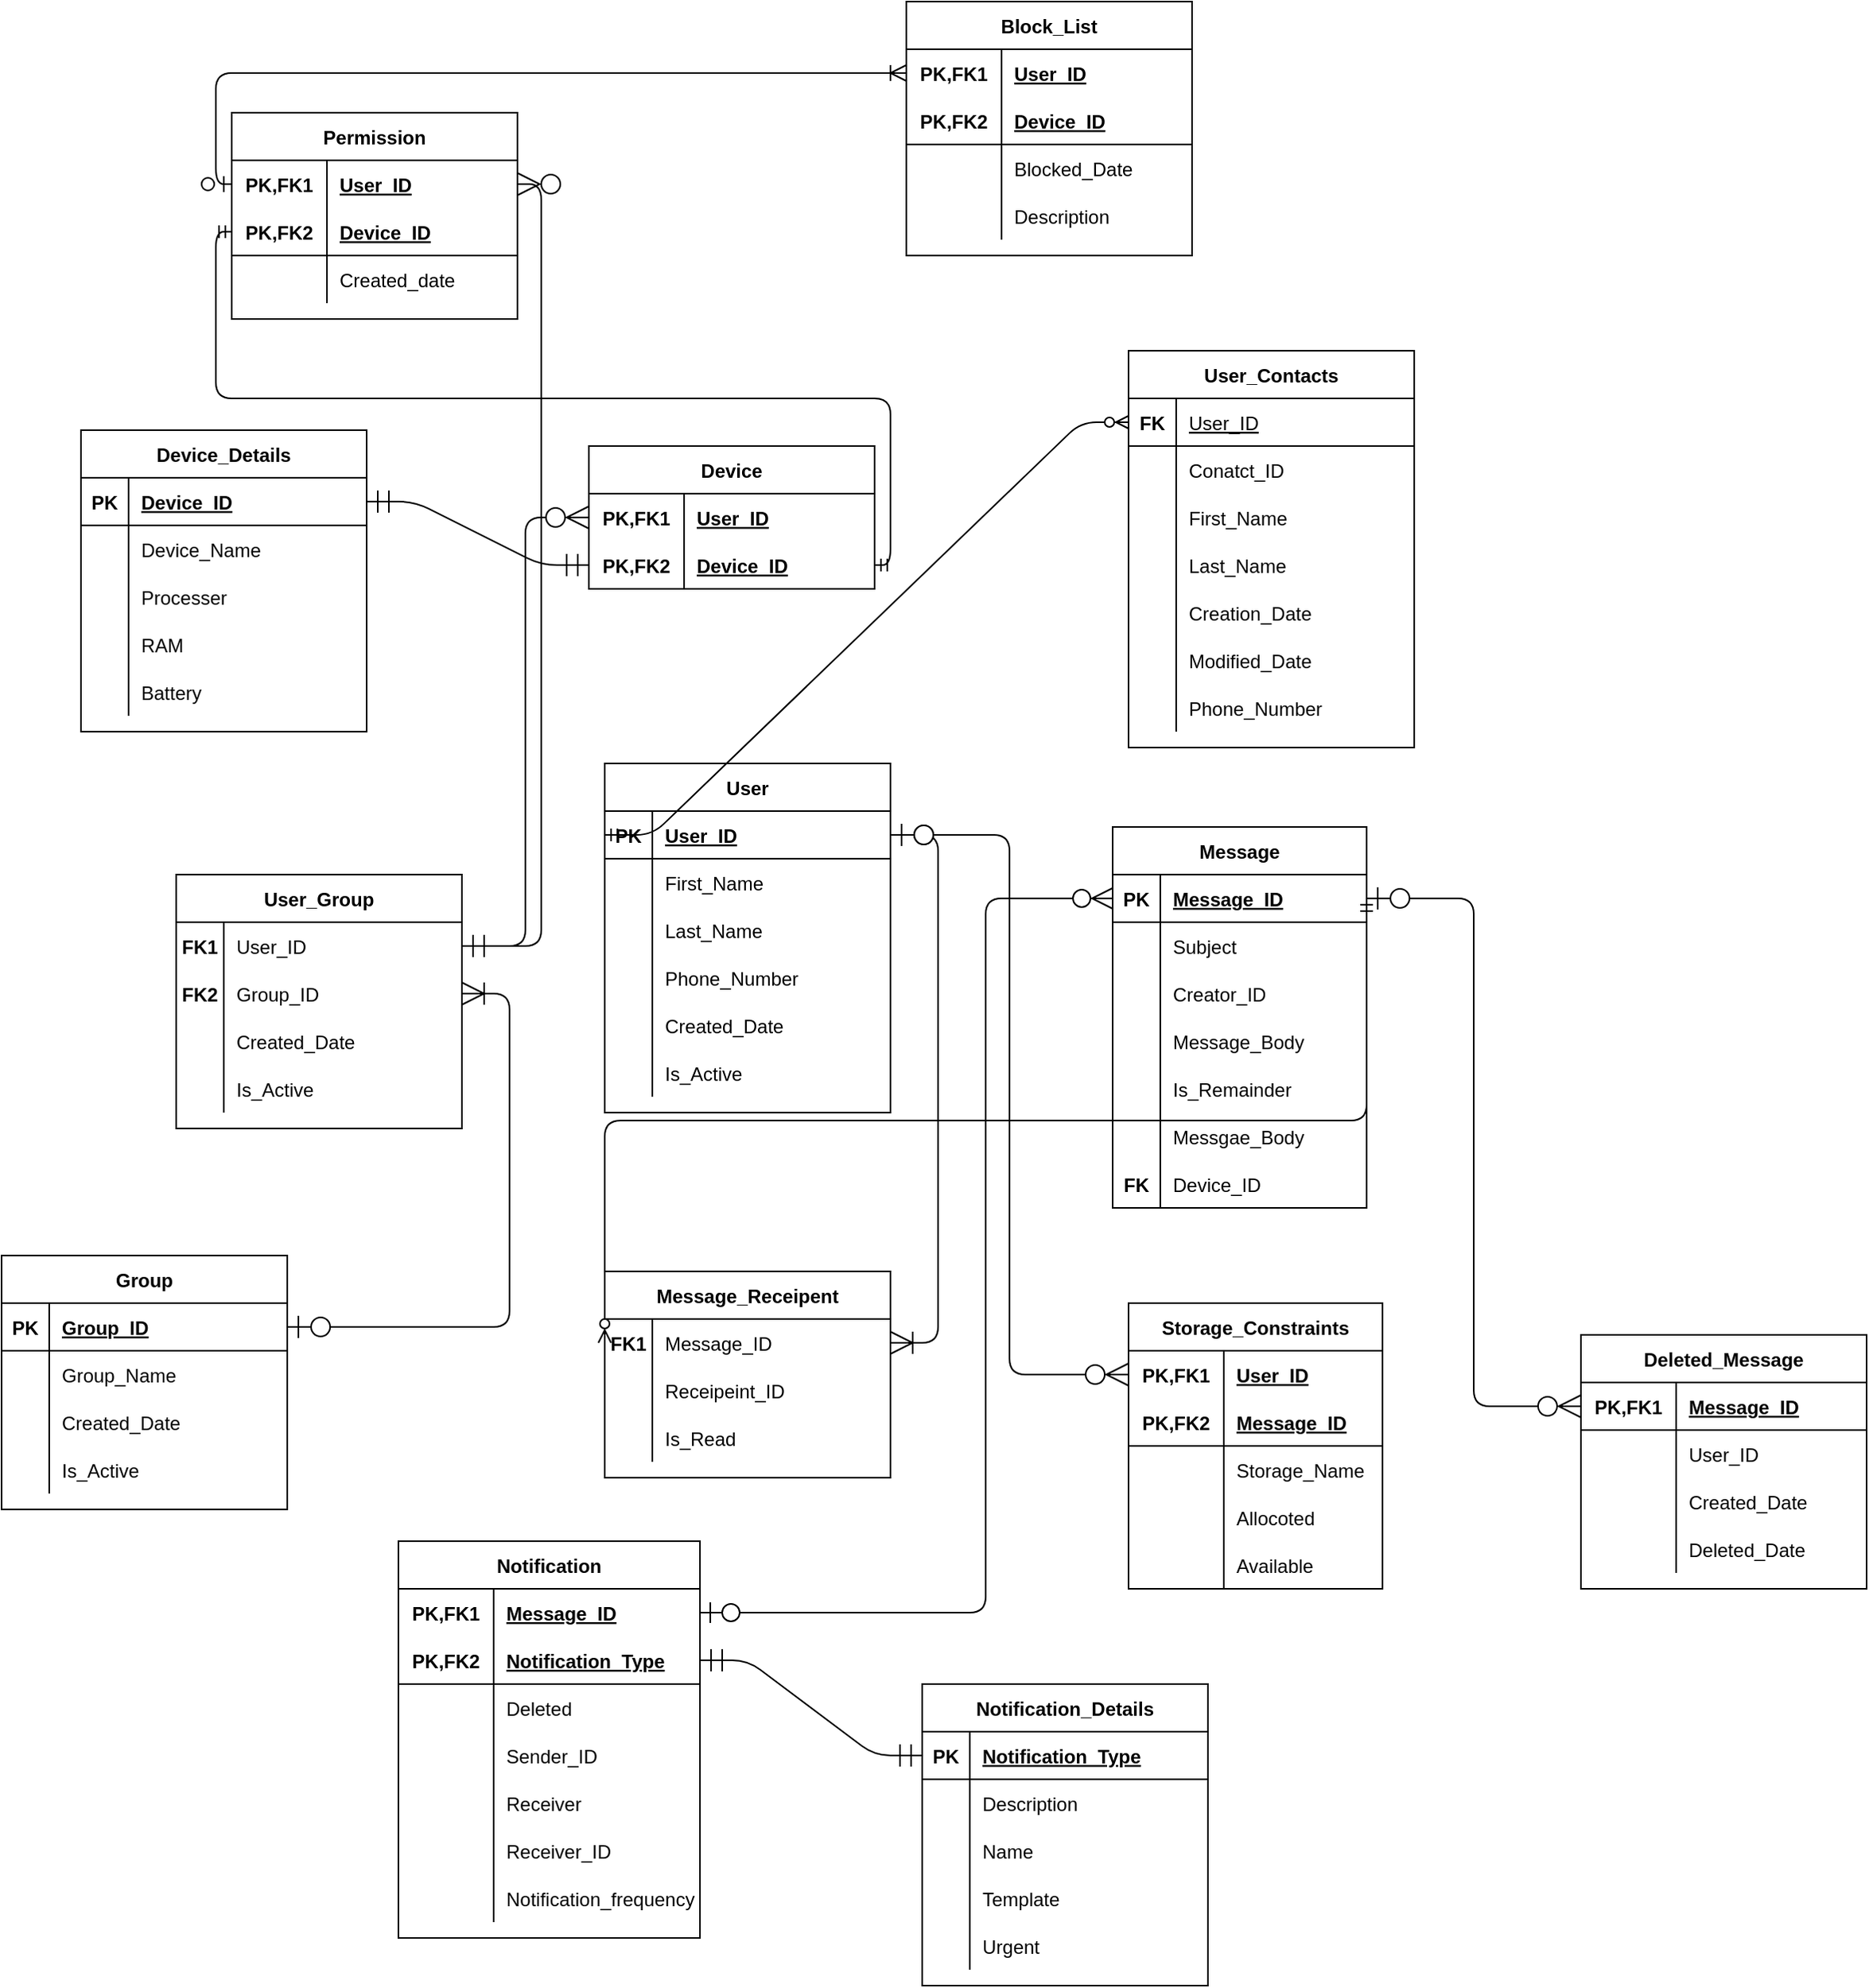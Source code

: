 <mxfile version="14.5.1" type="device"><diagram id="uYnjtwSw4he9hVePgYIJ" name="Page-1"><mxGraphModel dx="1038" dy="1680" grid="1" gridSize="10" guides="1" tooltips="1" connect="1" arrows="1" fold="1" page="1" pageScale="1" pageWidth="850" pageHeight="1100" math="0" shadow="0"><root><mxCell id="0"/><mxCell id="1" parent="0"/><mxCell id="w2_fPFnESQlHq39OosMi-247" value="User" style="shape=table;startSize=30;container=1;collapsible=1;childLayout=tableLayout;fixedRows=1;rowLines=0;fontStyle=1;align=center;resizeLast=1;" parent="1" vertex="1"><mxGeometry x="480" y="100" width="180" height="220" as="geometry"/></mxCell><mxCell id="w2_fPFnESQlHq39OosMi-248" value="" style="shape=partialRectangle;collapsible=0;dropTarget=0;pointerEvents=0;fillColor=none;top=0;left=0;bottom=1;right=0;points=[[0,0.5],[1,0.5]];portConstraint=eastwest;" parent="w2_fPFnESQlHq39OosMi-247" vertex="1"><mxGeometry y="30" width="180" height="30" as="geometry"/></mxCell><mxCell id="w2_fPFnESQlHq39OosMi-249" value="PK" style="shape=partialRectangle;connectable=0;fillColor=none;top=0;left=0;bottom=0;right=0;fontStyle=1;overflow=hidden;" parent="w2_fPFnESQlHq39OosMi-248" vertex="1"><mxGeometry width="30" height="30" as="geometry"/></mxCell><mxCell id="w2_fPFnESQlHq39OosMi-250" value="User_ID" style="shape=partialRectangle;connectable=0;fillColor=none;top=0;left=0;bottom=0;right=0;align=left;spacingLeft=6;fontStyle=5;overflow=hidden;" parent="w2_fPFnESQlHq39OosMi-248" vertex="1"><mxGeometry x="30" width="150" height="30" as="geometry"/></mxCell><mxCell id="w2_fPFnESQlHq39OosMi-251" value="" style="shape=partialRectangle;collapsible=0;dropTarget=0;pointerEvents=0;fillColor=none;top=0;left=0;bottom=0;right=0;points=[[0,0.5],[1,0.5]];portConstraint=eastwest;" parent="w2_fPFnESQlHq39OosMi-247" vertex="1"><mxGeometry y="60" width="180" height="30" as="geometry"/></mxCell><mxCell id="w2_fPFnESQlHq39OosMi-252" value="" style="shape=partialRectangle;connectable=0;fillColor=none;top=0;left=0;bottom=0;right=0;editable=1;overflow=hidden;" parent="w2_fPFnESQlHq39OosMi-251" vertex="1"><mxGeometry width="30" height="30" as="geometry"/></mxCell><mxCell id="w2_fPFnESQlHq39OosMi-253" value="First_Name" style="shape=partialRectangle;connectable=0;fillColor=none;top=0;left=0;bottom=0;right=0;align=left;spacingLeft=6;overflow=hidden;" parent="w2_fPFnESQlHq39OosMi-251" vertex="1"><mxGeometry x="30" width="150" height="30" as="geometry"/></mxCell><mxCell id="w2_fPFnESQlHq39OosMi-254" value="" style="shape=partialRectangle;collapsible=0;dropTarget=0;pointerEvents=0;fillColor=none;top=0;left=0;bottom=0;right=0;points=[[0,0.5],[1,0.5]];portConstraint=eastwest;" parent="w2_fPFnESQlHq39OosMi-247" vertex="1"><mxGeometry y="90" width="180" height="30" as="geometry"/></mxCell><mxCell id="w2_fPFnESQlHq39OosMi-255" value="" style="shape=partialRectangle;connectable=0;fillColor=none;top=0;left=0;bottom=0;right=0;editable=1;overflow=hidden;" parent="w2_fPFnESQlHq39OosMi-254" vertex="1"><mxGeometry width="30" height="30" as="geometry"/></mxCell><mxCell id="w2_fPFnESQlHq39OosMi-256" value="Last_Name" style="shape=partialRectangle;connectable=0;fillColor=none;top=0;left=0;bottom=0;right=0;align=left;spacingLeft=6;overflow=hidden;" parent="w2_fPFnESQlHq39OosMi-254" vertex="1"><mxGeometry x="30" width="150" height="30" as="geometry"/></mxCell><mxCell id="w2_fPFnESQlHq39OosMi-257" value="" style="shape=partialRectangle;collapsible=0;dropTarget=0;pointerEvents=0;fillColor=none;top=0;left=0;bottom=0;right=0;points=[[0,0.5],[1,0.5]];portConstraint=eastwest;" parent="w2_fPFnESQlHq39OosMi-247" vertex="1"><mxGeometry y="120" width="180" height="30" as="geometry"/></mxCell><mxCell id="w2_fPFnESQlHq39OosMi-258" value="" style="shape=partialRectangle;connectable=0;fillColor=none;top=0;left=0;bottom=0;right=0;editable=1;overflow=hidden;" parent="w2_fPFnESQlHq39OosMi-257" vertex="1"><mxGeometry width="30" height="30" as="geometry"/></mxCell><mxCell id="w2_fPFnESQlHq39OosMi-259" value="Phone_Number" style="shape=partialRectangle;connectable=0;fillColor=none;top=0;left=0;bottom=0;right=0;align=left;spacingLeft=6;overflow=hidden;" parent="w2_fPFnESQlHq39OosMi-257" vertex="1"><mxGeometry x="30" width="150" height="30" as="geometry"/></mxCell><mxCell id="w2_fPFnESQlHq39OosMi-260" value="" style="shape=partialRectangle;collapsible=0;dropTarget=0;pointerEvents=0;fillColor=none;top=0;left=0;bottom=0;right=0;points=[[0,0.5],[1,0.5]];portConstraint=eastwest;" parent="w2_fPFnESQlHq39OosMi-247" vertex="1"><mxGeometry y="150" width="180" height="30" as="geometry"/></mxCell><mxCell id="w2_fPFnESQlHq39OosMi-261" value="" style="shape=partialRectangle;connectable=0;fillColor=none;top=0;left=0;bottom=0;right=0;editable=1;overflow=hidden;" parent="w2_fPFnESQlHq39OosMi-260" vertex="1"><mxGeometry width="30" height="30" as="geometry"/></mxCell><mxCell id="w2_fPFnESQlHq39OosMi-262" value="Created_Date" style="shape=partialRectangle;connectable=0;fillColor=none;top=0;left=0;bottom=0;right=0;align=left;spacingLeft=6;overflow=hidden;" parent="w2_fPFnESQlHq39OosMi-260" vertex="1"><mxGeometry x="30" width="150" height="30" as="geometry"/></mxCell><mxCell id="w2_fPFnESQlHq39OosMi-263" value="" style="shape=partialRectangle;collapsible=0;dropTarget=0;pointerEvents=0;fillColor=none;top=0;left=0;bottom=0;right=0;points=[[0,0.5],[1,0.5]];portConstraint=eastwest;" parent="w2_fPFnESQlHq39OosMi-247" vertex="1"><mxGeometry y="180" width="180" height="30" as="geometry"/></mxCell><mxCell id="w2_fPFnESQlHq39OosMi-264" value="" style="shape=partialRectangle;connectable=0;fillColor=none;top=0;left=0;bottom=0;right=0;editable=1;overflow=hidden;" parent="w2_fPFnESQlHq39OosMi-263" vertex="1"><mxGeometry width="30" height="30" as="geometry"/></mxCell><mxCell id="w2_fPFnESQlHq39OosMi-265" value="Is_Active" style="shape=partialRectangle;connectable=0;fillColor=none;top=0;left=0;bottom=0;right=0;align=left;spacingLeft=6;overflow=hidden;" parent="w2_fPFnESQlHq39OosMi-263" vertex="1"><mxGeometry x="30" width="150" height="30" as="geometry"/></mxCell><mxCell id="w2_fPFnESQlHq39OosMi-270" value="Message" style="shape=table;startSize=30;container=1;collapsible=1;childLayout=tableLayout;fixedRows=1;rowLines=0;fontStyle=1;align=center;resizeLast=1;" parent="1" vertex="1"><mxGeometry x="800" y="140" width="160" height="240" as="geometry"/></mxCell><mxCell id="w2_fPFnESQlHq39OosMi-271" value="" style="shape=partialRectangle;collapsible=0;dropTarget=0;pointerEvents=0;fillColor=none;top=0;left=0;bottom=1;right=0;points=[[0,0.5],[1,0.5]];portConstraint=eastwest;" parent="w2_fPFnESQlHq39OosMi-270" vertex="1"><mxGeometry y="30" width="160" height="30" as="geometry"/></mxCell><mxCell id="w2_fPFnESQlHq39OosMi-272" value="PK" style="shape=partialRectangle;connectable=0;fillColor=none;top=0;left=0;bottom=0;right=0;fontStyle=1;overflow=hidden;" parent="w2_fPFnESQlHq39OosMi-271" vertex="1"><mxGeometry width="30" height="30" as="geometry"/></mxCell><mxCell id="w2_fPFnESQlHq39OosMi-273" value="Message_ID" style="shape=partialRectangle;connectable=0;fillColor=none;top=0;left=0;bottom=0;right=0;align=left;spacingLeft=6;fontStyle=5;overflow=hidden;" parent="w2_fPFnESQlHq39OosMi-271" vertex="1"><mxGeometry x="30" width="130" height="30" as="geometry"/></mxCell><mxCell id="w2_fPFnESQlHq39OosMi-274" value="" style="shape=partialRectangle;collapsible=0;dropTarget=0;pointerEvents=0;fillColor=none;top=0;left=0;bottom=0;right=0;points=[[0,0.5],[1,0.5]];portConstraint=eastwest;" parent="w2_fPFnESQlHq39OosMi-270" vertex="1"><mxGeometry y="60" width="160" height="30" as="geometry"/></mxCell><mxCell id="w2_fPFnESQlHq39OosMi-275" value="" style="shape=partialRectangle;connectable=0;fillColor=none;top=0;left=0;bottom=0;right=0;editable=1;overflow=hidden;" parent="w2_fPFnESQlHq39OosMi-274" vertex="1"><mxGeometry width="30" height="30" as="geometry"/></mxCell><mxCell id="w2_fPFnESQlHq39OosMi-276" value="Subject" style="shape=partialRectangle;connectable=0;fillColor=none;top=0;left=0;bottom=0;right=0;align=left;spacingLeft=6;overflow=hidden;" parent="w2_fPFnESQlHq39OosMi-274" vertex="1"><mxGeometry x="30" width="130" height="30" as="geometry"/></mxCell><mxCell id="w2_fPFnESQlHq39OosMi-277" value="" style="shape=partialRectangle;collapsible=0;dropTarget=0;pointerEvents=0;fillColor=none;top=0;left=0;bottom=0;right=0;points=[[0,0.5],[1,0.5]];portConstraint=eastwest;" parent="w2_fPFnESQlHq39OosMi-270" vertex="1"><mxGeometry y="90" width="160" height="30" as="geometry"/></mxCell><mxCell id="w2_fPFnESQlHq39OosMi-278" value="" style="shape=partialRectangle;connectable=0;fillColor=none;top=0;left=0;bottom=0;right=0;editable=1;overflow=hidden;" parent="w2_fPFnESQlHq39OosMi-277" vertex="1"><mxGeometry width="30" height="30" as="geometry"/></mxCell><mxCell id="w2_fPFnESQlHq39OosMi-279" value="Creator_ID" style="shape=partialRectangle;connectable=0;fillColor=none;top=0;left=0;bottom=0;right=0;align=left;spacingLeft=6;overflow=hidden;" parent="w2_fPFnESQlHq39OosMi-277" vertex="1"><mxGeometry x="30" width="130" height="30" as="geometry"/></mxCell><mxCell id="w2_fPFnESQlHq39OosMi-280" value="" style="shape=partialRectangle;collapsible=0;dropTarget=0;pointerEvents=0;fillColor=none;top=0;left=0;bottom=0;right=0;points=[[0,0.5],[1,0.5]];portConstraint=eastwest;" parent="w2_fPFnESQlHq39OosMi-270" vertex="1"><mxGeometry y="120" width="160" height="30" as="geometry"/></mxCell><mxCell id="w2_fPFnESQlHq39OosMi-281" value="" style="shape=partialRectangle;connectable=0;fillColor=none;top=0;left=0;bottom=0;right=0;editable=1;overflow=hidden;" parent="w2_fPFnESQlHq39OosMi-280" vertex="1"><mxGeometry width="30" height="30" as="geometry"/></mxCell><mxCell id="w2_fPFnESQlHq39OosMi-282" value="Message_Body" style="shape=partialRectangle;connectable=0;fillColor=none;top=0;left=0;bottom=0;right=0;align=left;spacingLeft=6;overflow=hidden;" parent="w2_fPFnESQlHq39OosMi-280" vertex="1"><mxGeometry x="30" width="130" height="30" as="geometry"/></mxCell><mxCell id="w2_fPFnESQlHq39OosMi-283" value="" style="shape=partialRectangle;collapsible=0;dropTarget=0;pointerEvents=0;fillColor=none;top=0;left=0;bottom=0;right=0;points=[[0,0.5],[1,0.5]];portConstraint=eastwest;" parent="w2_fPFnESQlHq39OosMi-270" vertex="1"><mxGeometry y="150" width="160" height="30" as="geometry"/></mxCell><mxCell id="w2_fPFnESQlHq39OosMi-284" value="" style="shape=partialRectangle;connectable=0;fillColor=none;top=0;left=0;bottom=0;right=0;editable=1;overflow=hidden;" parent="w2_fPFnESQlHq39OosMi-283" vertex="1"><mxGeometry width="30" height="30" as="geometry"/></mxCell><mxCell id="w2_fPFnESQlHq39OosMi-285" value="Is_Remainder" style="shape=partialRectangle;connectable=0;fillColor=none;top=0;left=0;bottom=0;right=0;align=left;spacingLeft=6;overflow=hidden;" parent="w2_fPFnESQlHq39OosMi-283" vertex="1"><mxGeometry x="30" width="130" height="30" as="geometry"/></mxCell><mxCell id="w2_fPFnESQlHq39OosMi-286" value="" style="shape=partialRectangle;collapsible=0;dropTarget=0;pointerEvents=0;fillColor=none;top=0;left=0;bottom=0;right=0;points=[[0,0.5],[1,0.5]];portConstraint=eastwest;" parent="w2_fPFnESQlHq39OosMi-270" vertex="1"><mxGeometry y="180" width="160" height="30" as="geometry"/></mxCell><mxCell id="w2_fPFnESQlHq39OosMi-287" value="" style="shape=partialRectangle;connectable=0;fillColor=none;top=0;left=0;bottom=0;right=0;editable=1;overflow=hidden;" parent="w2_fPFnESQlHq39OosMi-286" vertex="1"><mxGeometry width="30" height="30" as="geometry"/></mxCell><mxCell id="w2_fPFnESQlHq39OosMi-288" value="Messgae_Body" style="shape=partialRectangle;connectable=0;fillColor=none;top=0;left=0;bottom=0;right=0;align=left;spacingLeft=6;overflow=hidden;" parent="w2_fPFnESQlHq39OosMi-286" vertex="1"><mxGeometry x="30" width="130" height="30" as="geometry"/></mxCell><mxCell id="w2_fPFnESQlHq39OosMi-475" value="" style="shape=partialRectangle;collapsible=0;dropTarget=0;pointerEvents=0;fillColor=none;top=0;left=0;bottom=0;right=0;points=[[0,0.5],[1,0.5]];portConstraint=eastwest;" parent="w2_fPFnESQlHq39OosMi-270" vertex="1"><mxGeometry y="210" width="160" height="30" as="geometry"/></mxCell><mxCell id="w2_fPFnESQlHq39OosMi-476" value="FK" style="shape=partialRectangle;connectable=0;fillColor=none;top=0;left=0;bottom=0;right=0;editable=1;overflow=hidden;fontStyle=1" parent="w2_fPFnESQlHq39OosMi-475" vertex="1"><mxGeometry width="30" height="30" as="geometry"/></mxCell><mxCell id="w2_fPFnESQlHq39OosMi-477" value="Device_ID" style="shape=partialRectangle;connectable=0;fillColor=none;top=0;left=0;bottom=0;right=0;align=left;spacingLeft=6;overflow=hidden;" parent="w2_fPFnESQlHq39OosMi-475" vertex="1"><mxGeometry x="30" width="130" height="30" as="geometry"/></mxCell><mxCell id="w2_fPFnESQlHq39OosMi-305" value="Notification" style="shape=table;startSize=30;container=1;collapsible=1;childLayout=tableLayout;fixedRows=1;rowLines=0;fontStyle=1;align=center;resizeLast=1;" parent="1" vertex="1"><mxGeometry x="350" y="590" width="190" height="250" as="geometry"/></mxCell><mxCell id="w2_fPFnESQlHq39OosMi-306" value="" style="shape=partialRectangle;collapsible=0;dropTarget=0;pointerEvents=0;fillColor=none;top=0;left=0;bottom=0;right=0;points=[[0,0.5],[1,0.5]];portConstraint=eastwest;" parent="w2_fPFnESQlHq39OosMi-305" vertex="1"><mxGeometry y="30" width="190" height="30" as="geometry"/></mxCell><mxCell id="w2_fPFnESQlHq39OosMi-307" value="PK,FK1" style="shape=partialRectangle;connectable=0;fillColor=none;top=0;left=0;bottom=0;right=0;fontStyle=1;overflow=hidden;" parent="w2_fPFnESQlHq39OosMi-306" vertex="1"><mxGeometry width="60" height="30" as="geometry"/></mxCell><mxCell id="w2_fPFnESQlHq39OosMi-308" value="Message_ID" style="shape=partialRectangle;connectable=0;fillColor=none;top=0;left=0;bottom=0;right=0;align=left;spacingLeft=6;fontStyle=5;overflow=hidden;" parent="w2_fPFnESQlHq39OosMi-306" vertex="1"><mxGeometry x="60" width="130" height="30" as="geometry"/></mxCell><mxCell id="w2_fPFnESQlHq39OosMi-309" value="" style="shape=partialRectangle;collapsible=0;dropTarget=0;pointerEvents=0;fillColor=none;top=0;left=0;bottom=1;right=0;points=[[0,0.5],[1,0.5]];portConstraint=eastwest;" parent="w2_fPFnESQlHq39OosMi-305" vertex="1"><mxGeometry y="60" width="190" height="30" as="geometry"/></mxCell><mxCell id="w2_fPFnESQlHq39OosMi-310" value="PK,FK2" style="shape=partialRectangle;connectable=0;fillColor=none;top=0;left=0;bottom=0;right=0;fontStyle=1;overflow=hidden;" parent="w2_fPFnESQlHq39OosMi-309" vertex="1"><mxGeometry width="60" height="30" as="geometry"/></mxCell><mxCell id="w2_fPFnESQlHq39OosMi-311" value="Notification_Type" style="shape=partialRectangle;connectable=0;fillColor=none;top=0;left=0;bottom=0;right=0;align=left;spacingLeft=6;fontStyle=5;overflow=hidden;" parent="w2_fPFnESQlHq39OosMi-309" vertex="1"><mxGeometry x="60" width="130" height="30" as="geometry"/></mxCell><mxCell id="w2_fPFnESQlHq39OosMi-312" value="" style="shape=partialRectangle;collapsible=0;dropTarget=0;pointerEvents=0;fillColor=none;top=0;left=0;bottom=0;right=0;points=[[0,0.5],[1,0.5]];portConstraint=eastwest;" parent="w2_fPFnESQlHq39OosMi-305" vertex="1"><mxGeometry y="90" width="190" height="30" as="geometry"/></mxCell><mxCell id="w2_fPFnESQlHq39OosMi-313" value="" style="shape=partialRectangle;connectable=0;fillColor=none;top=0;left=0;bottom=0;right=0;editable=1;overflow=hidden;" parent="w2_fPFnESQlHq39OosMi-312" vertex="1"><mxGeometry width="60" height="30" as="geometry"/></mxCell><mxCell id="w2_fPFnESQlHq39OosMi-314" value="Deleted" style="shape=partialRectangle;connectable=0;fillColor=none;top=0;left=0;bottom=0;right=0;align=left;spacingLeft=6;overflow=hidden;" parent="w2_fPFnESQlHq39OosMi-312" vertex="1"><mxGeometry x="60" width="130" height="30" as="geometry"/></mxCell><mxCell id="w2_fPFnESQlHq39OosMi-315" value="" style="shape=partialRectangle;collapsible=0;dropTarget=0;pointerEvents=0;fillColor=none;top=0;left=0;bottom=0;right=0;points=[[0,0.5],[1,0.5]];portConstraint=eastwest;" parent="w2_fPFnESQlHq39OosMi-305" vertex="1"><mxGeometry y="120" width="190" height="30" as="geometry"/></mxCell><mxCell id="w2_fPFnESQlHq39OosMi-316" value="" style="shape=partialRectangle;connectable=0;fillColor=none;top=0;left=0;bottom=0;right=0;editable=1;overflow=hidden;" parent="w2_fPFnESQlHq39OosMi-315" vertex="1"><mxGeometry width="60" height="30" as="geometry"/></mxCell><mxCell id="w2_fPFnESQlHq39OosMi-317" value="Sender_ID" style="shape=partialRectangle;connectable=0;fillColor=none;top=0;left=0;bottom=0;right=0;align=left;spacingLeft=6;overflow=hidden;" parent="w2_fPFnESQlHq39OosMi-315" vertex="1"><mxGeometry x="60" width="130" height="30" as="geometry"/></mxCell><mxCell id="w2_fPFnESQlHq39OosMi-318" value="" style="shape=partialRectangle;collapsible=0;dropTarget=0;pointerEvents=0;fillColor=none;top=0;left=0;bottom=0;right=0;points=[[0,0.5],[1,0.5]];portConstraint=eastwest;" parent="w2_fPFnESQlHq39OosMi-305" vertex="1"><mxGeometry y="150" width="190" height="30" as="geometry"/></mxCell><mxCell id="w2_fPFnESQlHq39OosMi-319" value="" style="shape=partialRectangle;connectable=0;fillColor=none;top=0;left=0;bottom=0;right=0;editable=1;overflow=hidden;" parent="w2_fPFnESQlHq39OosMi-318" vertex="1"><mxGeometry width="60" height="30" as="geometry"/></mxCell><mxCell id="w2_fPFnESQlHq39OosMi-320" value="Receiver" style="shape=partialRectangle;connectable=0;fillColor=none;top=0;left=0;bottom=0;right=0;align=left;spacingLeft=6;overflow=hidden;" parent="w2_fPFnESQlHq39OosMi-318" vertex="1"><mxGeometry x="60" width="130" height="30" as="geometry"/></mxCell><mxCell id="w2_fPFnESQlHq39OosMi-321" value="" style="shape=partialRectangle;collapsible=0;dropTarget=0;pointerEvents=0;fillColor=none;top=0;left=0;bottom=0;right=0;points=[[0,0.5],[1,0.5]];portConstraint=eastwest;" parent="w2_fPFnESQlHq39OosMi-305" vertex="1"><mxGeometry y="180" width="190" height="30" as="geometry"/></mxCell><mxCell id="w2_fPFnESQlHq39OosMi-322" value="" style="shape=partialRectangle;connectable=0;fillColor=none;top=0;left=0;bottom=0;right=0;editable=1;overflow=hidden;" parent="w2_fPFnESQlHq39OosMi-321" vertex="1"><mxGeometry width="60" height="30" as="geometry"/></mxCell><mxCell id="w2_fPFnESQlHq39OosMi-323" value="Receiver_ID" style="shape=partialRectangle;connectable=0;fillColor=none;top=0;left=0;bottom=0;right=0;align=left;spacingLeft=6;overflow=hidden;" parent="w2_fPFnESQlHq39OosMi-321" vertex="1"><mxGeometry x="60" width="130" height="30" as="geometry"/></mxCell><mxCell id="w2_fPFnESQlHq39OosMi-324" value="" style="shape=partialRectangle;collapsible=0;dropTarget=0;pointerEvents=0;fillColor=none;top=0;left=0;bottom=0;right=0;points=[[0,0.5],[1,0.5]];portConstraint=eastwest;" parent="w2_fPFnESQlHq39OosMi-305" vertex="1"><mxGeometry y="210" width="190" height="30" as="geometry"/></mxCell><mxCell id="w2_fPFnESQlHq39OosMi-325" value="" style="shape=partialRectangle;connectable=0;fillColor=none;top=0;left=0;bottom=0;right=0;editable=1;overflow=hidden;" parent="w2_fPFnESQlHq39OosMi-324" vertex="1"><mxGeometry width="60" height="30" as="geometry"/></mxCell><mxCell id="w2_fPFnESQlHq39OosMi-326" value="Notification_frequency" style="shape=partialRectangle;connectable=0;fillColor=none;top=0;left=0;bottom=0;right=0;align=left;spacingLeft=6;overflow=hidden;" parent="w2_fPFnESQlHq39OosMi-324" vertex="1"><mxGeometry x="60" width="130" height="30" as="geometry"/></mxCell><mxCell id="w2_fPFnESQlHq39OosMi-327" value="Notification_Details" style="shape=table;startSize=30;container=1;collapsible=1;childLayout=tableLayout;fixedRows=1;rowLines=0;fontStyle=1;align=center;resizeLast=1;" parent="1" vertex="1"><mxGeometry x="680" y="680" width="180" height="190" as="geometry"/></mxCell><mxCell id="w2_fPFnESQlHq39OosMi-328" value="" style="shape=partialRectangle;collapsible=0;dropTarget=0;pointerEvents=0;fillColor=none;top=0;left=0;bottom=1;right=0;points=[[0,0.5],[1,0.5]];portConstraint=eastwest;" parent="w2_fPFnESQlHq39OosMi-327" vertex="1"><mxGeometry y="30" width="180" height="30" as="geometry"/></mxCell><mxCell id="w2_fPFnESQlHq39OosMi-329" value="PK" style="shape=partialRectangle;connectable=0;fillColor=none;top=0;left=0;bottom=0;right=0;fontStyle=1;overflow=hidden;" parent="w2_fPFnESQlHq39OosMi-328" vertex="1"><mxGeometry width="30" height="30" as="geometry"/></mxCell><mxCell id="w2_fPFnESQlHq39OosMi-330" value="Notification_Type" style="shape=partialRectangle;connectable=0;fillColor=none;top=0;left=0;bottom=0;right=0;align=left;spacingLeft=6;fontStyle=5;overflow=hidden;" parent="w2_fPFnESQlHq39OosMi-328" vertex="1"><mxGeometry x="30" width="150" height="30" as="geometry"/></mxCell><mxCell id="w2_fPFnESQlHq39OosMi-331" value="" style="shape=partialRectangle;collapsible=0;dropTarget=0;pointerEvents=0;fillColor=none;top=0;left=0;bottom=0;right=0;points=[[0,0.5],[1,0.5]];portConstraint=eastwest;" parent="w2_fPFnESQlHq39OosMi-327" vertex="1"><mxGeometry y="60" width="180" height="30" as="geometry"/></mxCell><mxCell id="w2_fPFnESQlHq39OosMi-332" value="" style="shape=partialRectangle;connectable=0;fillColor=none;top=0;left=0;bottom=0;right=0;editable=1;overflow=hidden;" parent="w2_fPFnESQlHq39OosMi-331" vertex="1"><mxGeometry width="30" height="30" as="geometry"/></mxCell><mxCell id="w2_fPFnESQlHq39OosMi-333" value="Description" style="shape=partialRectangle;connectable=0;fillColor=none;top=0;left=0;bottom=0;right=0;align=left;spacingLeft=6;overflow=hidden;" parent="w2_fPFnESQlHq39OosMi-331" vertex="1"><mxGeometry x="30" width="150" height="30" as="geometry"/></mxCell><mxCell id="w2_fPFnESQlHq39OosMi-334" value="" style="shape=partialRectangle;collapsible=0;dropTarget=0;pointerEvents=0;fillColor=none;top=0;left=0;bottom=0;right=0;points=[[0,0.5],[1,0.5]];portConstraint=eastwest;" parent="w2_fPFnESQlHq39OosMi-327" vertex="1"><mxGeometry y="90" width="180" height="30" as="geometry"/></mxCell><mxCell id="w2_fPFnESQlHq39OosMi-335" value="" style="shape=partialRectangle;connectable=0;fillColor=none;top=0;left=0;bottom=0;right=0;editable=1;overflow=hidden;" parent="w2_fPFnESQlHq39OosMi-334" vertex="1"><mxGeometry width="30" height="30" as="geometry"/></mxCell><mxCell id="w2_fPFnESQlHq39OosMi-336" value="Name" style="shape=partialRectangle;connectable=0;fillColor=none;top=0;left=0;bottom=0;right=0;align=left;spacingLeft=6;overflow=hidden;" parent="w2_fPFnESQlHq39OosMi-334" vertex="1"><mxGeometry x="30" width="150" height="30" as="geometry"/></mxCell><mxCell id="w2_fPFnESQlHq39OosMi-337" value="" style="shape=partialRectangle;collapsible=0;dropTarget=0;pointerEvents=0;fillColor=none;top=0;left=0;bottom=0;right=0;points=[[0,0.5],[1,0.5]];portConstraint=eastwest;" parent="w2_fPFnESQlHq39OosMi-327" vertex="1"><mxGeometry y="120" width="180" height="30" as="geometry"/></mxCell><mxCell id="w2_fPFnESQlHq39OosMi-338" value="" style="shape=partialRectangle;connectable=0;fillColor=none;top=0;left=0;bottom=0;right=0;editable=1;overflow=hidden;" parent="w2_fPFnESQlHq39OosMi-337" vertex="1"><mxGeometry width="30" height="30" as="geometry"/></mxCell><mxCell id="w2_fPFnESQlHq39OosMi-339" value="Template" style="shape=partialRectangle;connectable=0;fillColor=none;top=0;left=0;bottom=0;right=0;align=left;spacingLeft=6;overflow=hidden;" parent="w2_fPFnESQlHq39OosMi-337" vertex="1"><mxGeometry x="30" width="150" height="30" as="geometry"/></mxCell><mxCell id="w2_fPFnESQlHq39OosMi-340" value="" style="shape=partialRectangle;collapsible=0;dropTarget=0;pointerEvents=0;fillColor=none;top=0;left=0;bottom=0;right=0;points=[[0,0.5],[1,0.5]];portConstraint=eastwest;" parent="w2_fPFnESQlHq39OosMi-327" vertex="1"><mxGeometry y="150" width="180" height="30" as="geometry"/></mxCell><mxCell id="w2_fPFnESQlHq39OosMi-341" value="" style="shape=partialRectangle;connectable=0;fillColor=none;top=0;left=0;bottom=0;right=0;editable=1;overflow=hidden;" parent="w2_fPFnESQlHq39OosMi-340" vertex="1"><mxGeometry width="30" height="30" as="geometry"/></mxCell><mxCell id="w2_fPFnESQlHq39OosMi-342" value="Urgent" style="shape=partialRectangle;connectable=0;fillColor=none;top=0;left=0;bottom=0;right=0;align=left;spacingLeft=6;overflow=hidden;" parent="w2_fPFnESQlHq39OosMi-340" vertex="1"><mxGeometry x="30" width="150" height="30" as="geometry"/></mxCell><mxCell id="w2_fPFnESQlHq39OosMi-385" value="Deleted_Message" style="shape=table;startSize=30;container=1;collapsible=1;childLayout=tableLayout;fixedRows=1;rowLines=0;fontStyle=1;align=center;resizeLast=1;" parent="1" vertex="1"><mxGeometry x="1095" y="460" width="180" height="160" as="geometry"/></mxCell><mxCell id="w2_fPFnESQlHq39OosMi-389" value="" style="shape=partialRectangle;collapsible=0;dropTarget=0;pointerEvents=0;fillColor=none;top=0;left=0;bottom=1;right=0;points=[[0,0.5],[1,0.5]];portConstraint=eastwest;" parent="w2_fPFnESQlHq39OosMi-385" vertex="1"><mxGeometry y="30" width="180" height="30" as="geometry"/></mxCell><mxCell id="w2_fPFnESQlHq39OosMi-390" value="PK,FK1" style="shape=partialRectangle;connectable=0;fillColor=none;top=0;left=0;bottom=0;right=0;fontStyle=1;overflow=hidden;" parent="w2_fPFnESQlHq39OosMi-389" vertex="1"><mxGeometry width="60" height="30" as="geometry"/></mxCell><mxCell id="w2_fPFnESQlHq39OosMi-391" value="Message_ID" style="shape=partialRectangle;connectable=0;fillColor=none;top=0;left=0;bottom=0;right=0;align=left;spacingLeft=6;fontStyle=5;overflow=hidden;" parent="w2_fPFnESQlHq39OosMi-389" vertex="1"><mxGeometry x="60" width="120" height="30" as="geometry"/></mxCell><mxCell id="w2_fPFnESQlHq39OosMi-392" value="" style="shape=partialRectangle;collapsible=0;dropTarget=0;pointerEvents=0;fillColor=none;top=0;left=0;bottom=0;right=0;points=[[0,0.5],[1,0.5]];portConstraint=eastwest;" parent="w2_fPFnESQlHq39OosMi-385" vertex="1"><mxGeometry y="60" width="180" height="30" as="geometry"/></mxCell><mxCell id="w2_fPFnESQlHq39OosMi-393" value="" style="shape=partialRectangle;connectable=0;fillColor=none;top=0;left=0;bottom=0;right=0;editable=1;overflow=hidden;" parent="w2_fPFnESQlHq39OosMi-392" vertex="1"><mxGeometry width="60" height="30" as="geometry"/></mxCell><mxCell id="w2_fPFnESQlHq39OosMi-394" value="User_ID" style="shape=partialRectangle;connectable=0;fillColor=none;top=0;left=0;bottom=0;right=0;align=left;spacingLeft=6;overflow=hidden;" parent="w2_fPFnESQlHq39OosMi-392" vertex="1"><mxGeometry x="60" width="120" height="30" as="geometry"/></mxCell><mxCell id="w2_fPFnESQlHq39OosMi-395" value="" style="shape=partialRectangle;collapsible=0;dropTarget=0;pointerEvents=0;fillColor=none;top=0;left=0;bottom=0;right=0;points=[[0,0.5],[1,0.5]];portConstraint=eastwest;" parent="w2_fPFnESQlHq39OosMi-385" vertex="1"><mxGeometry y="90" width="180" height="30" as="geometry"/></mxCell><mxCell id="w2_fPFnESQlHq39OosMi-396" value="" style="shape=partialRectangle;connectable=0;fillColor=none;top=0;left=0;bottom=0;right=0;editable=1;overflow=hidden;" parent="w2_fPFnESQlHq39OosMi-395" vertex="1"><mxGeometry width="60" height="30" as="geometry"/></mxCell><mxCell id="w2_fPFnESQlHq39OosMi-397" value="Created_Date" style="shape=partialRectangle;connectable=0;fillColor=none;top=0;left=0;bottom=0;right=0;align=left;spacingLeft=6;overflow=hidden;" parent="w2_fPFnESQlHq39OosMi-395" vertex="1"><mxGeometry x="60" width="120" height="30" as="geometry"/></mxCell><mxCell id="w2_fPFnESQlHq39OosMi-398" value="" style="shape=partialRectangle;collapsible=0;dropTarget=0;pointerEvents=0;fillColor=none;top=0;left=0;bottom=0;right=0;points=[[0,0.5],[1,0.5]];portConstraint=eastwest;" parent="w2_fPFnESQlHq39OosMi-385" vertex="1"><mxGeometry y="120" width="180" height="30" as="geometry"/></mxCell><mxCell id="w2_fPFnESQlHq39OosMi-399" value="" style="shape=partialRectangle;connectable=0;fillColor=none;top=0;left=0;bottom=0;right=0;editable=1;overflow=hidden;" parent="w2_fPFnESQlHq39OosMi-398" vertex="1"><mxGeometry width="60" height="30" as="geometry"/></mxCell><mxCell id="w2_fPFnESQlHq39OosMi-400" value="Deleted_Date" style="shape=partialRectangle;connectable=0;fillColor=none;top=0;left=0;bottom=0;right=0;align=left;spacingLeft=6;overflow=hidden;" parent="w2_fPFnESQlHq39OosMi-398" vertex="1"><mxGeometry x="60" width="120" height="30" as="geometry"/></mxCell><mxCell id="w2_fPFnESQlHq39OosMi-401" value="Message_Receipent" style="shape=table;startSize=30;container=1;collapsible=1;childLayout=tableLayout;fixedRows=1;rowLines=0;fontStyle=1;align=center;resizeLast=1;" parent="1" vertex="1"><mxGeometry x="480" y="420" width="180" height="130" as="geometry"/></mxCell><mxCell id="w2_fPFnESQlHq39OosMi-405" value="" style="shape=partialRectangle;collapsible=0;dropTarget=0;pointerEvents=0;fillColor=none;top=0;left=0;bottom=0;right=0;points=[[0,0.5],[1,0.5]];portConstraint=eastwest;" parent="w2_fPFnESQlHq39OosMi-401" vertex="1"><mxGeometry y="30" width="180" height="30" as="geometry"/></mxCell><mxCell id="w2_fPFnESQlHq39OosMi-406" value="FK1" style="shape=partialRectangle;connectable=0;fillColor=none;top=0;left=0;bottom=0;right=0;editable=1;overflow=hidden;fontStyle=1" parent="w2_fPFnESQlHq39OosMi-405" vertex="1"><mxGeometry width="30" height="30" as="geometry"/></mxCell><mxCell id="w2_fPFnESQlHq39OosMi-407" value="Message_ID" style="shape=partialRectangle;connectable=0;fillColor=none;top=0;left=0;bottom=0;right=0;align=left;spacingLeft=6;overflow=hidden;" parent="w2_fPFnESQlHq39OosMi-405" vertex="1"><mxGeometry x="30" width="150" height="30" as="geometry"/></mxCell><mxCell id="w2_fPFnESQlHq39OosMi-408" value="" style="shape=partialRectangle;collapsible=0;dropTarget=0;pointerEvents=0;fillColor=none;top=0;left=0;bottom=0;right=0;points=[[0,0.5],[1,0.5]];portConstraint=eastwest;" parent="w2_fPFnESQlHq39OosMi-401" vertex="1"><mxGeometry y="60" width="180" height="30" as="geometry"/></mxCell><mxCell id="w2_fPFnESQlHq39OosMi-409" value="" style="shape=partialRectangle;connectable=0;fillColor=none;top=0;left=0;bottom=0;right=0;editable=1;overflow=hidden;fontStyle=1" parent="w2_fPFnESQlHq39OosMi-408" vertex="1"><mxGeometry width="30" height="30" as="geometry"/></mxCell><mxCell id="w2_fPFnESQlHq39OosMi-410" value="Receipeint_ID" style="shape=partialRectangle;connectable=0;fillColor=none;top=0;left=0;bottom=0;right=0;align=left;spacingLeft=6;overflow=hidden;" parent="w2_fPFnESQlHq39OosMi-408" vertex="1"><mxGeometry x="30" width="150" height="30" as="geometry"/></mxCell><mxCell id="w2_fPFnESQlHq39OosMi-411" value="" style="shape=partialRectangle;collapsible=0;dropTarget=0;pointerEvents=0;fillColor=none;top=0;left=0;bottom=0;right=0;points=[[0,0.5],[1,0.5]];portConstraint=eastwest;" parent="w2_fPFnESQlHq39OosMi-401" vertex="1"><mxGeometry y="90" width="180" height="30" as="geometry"/></mxCell><mxCell id="w2_fPFnESQlHq39OosMi-412" value="" style="shape=partialRectangle;connectable=0;fillColor=none;top=0;left=0;bottom=0;right=0;editable=1;overflow=hidden;fontStyle=1" parent="w2_fPFnESQlHq39OosMi-411" vertex="1"><mxGeometry width="30" height="30" as="geometry"/></mxCell><mxCell id="w2_fPFnESQlHq39OosMi-413" value="Is_Read" style="shape=partialRectangle;connectable=0;fillColor=none;top=0;left=0;bottom=0;right=0;align=left;spacingLeft=6;overflow=hidden;" parent="w2_fPFnESQlHq39OosMi-411" vertex="1"><mxGeometry x="30" width="150" height="30" as="geometry"/></mxCell><mxCell id="w2_fPFnESQlHq39OosMi-433" value="User_Group" style="shape=table;startSize=30;container=1;collapsible=1;childLayout=tableLayout;fixedRows=1;rowLines=0;fontStyle=1;align=center;resizeLast=1;" parent="1" vertex="1"><mxGeometry x="210" y="170" width="180" height="160" as="geometry"/></mxCell><mxCell id="w2_fPFnESQlHq39OosMi-437" value="" style="shape=partialRectangle;collapsible=0;dropTarget=0;pointerEvents=0;fillColor=none;top=0;left=0;bottom=0;right=0;points=[[0,0.5],[1,0.5]];portConstraint=eastwest;" parent="w2_fPFnESQlHq39OosMi-433" vertex="1"><mxGeometry y="30" width="180" height="30" as="geometry"/></mxCell><mxCell id="w2_fPFnESQlHq39OosMi-438" value="FK1" style="shape=partialRectangle;connectable=0;fillColor=none;top=0;left=0;bottom=0;right=0;editable=1;overflow=hidden;fontStyle=1" parent="w2_fPFnESQlHq39OosMi-437" vertex="1"><mxGeometry width="30" height="30" as="geometry"/></mxCell><mxCell id="w2_fPFnESQlHq39OosMi-439" value="User_ID" style="shape=partialRectangle;connectable=0;fillColor=none;top=0;left=0;bottom=0;right=0;align=left;spacingLeft=6;overflow=hidden;" parent="w2_fPFnESQlHq39OosMi-437" vertex="1"><mxGeometry x="30" width="150" height="30" as="geometry"/></mxCell><mxCell id="w2_fPFnESQlHq39OosMi-440" value="" style="shape=partialRectangle;collapsible=0;dropTarget=0;pointerEvents=0;fillColor=none;top=0;left=0;bottom=0;right=0;points=[[0,0.5],[1,0.5]];portConstraint=eastwest;" parent="w2_fPFnESQlHq39OosMi-433" vertex="1"><mxGeometry y="60" width="180" height="30" as="geometry"/></mxCell><mxCell id="w2_fPFnESQlHq39OosMi-441" value="FK2" style="shape=partialRectangle;connectable=0;fillColor=none;top=0;left=0;bottom=0;right=0;editable=1;overflow=hidden;fontStyle=1" parent="w2_fPFnESQlHq39OosMi-440" vertex="1"><mxGeometry width="30" height="30" as="geometry"/></mxCell><mxCell id="w2_fPFnESQlHq39OosMi-442" value="Group_ID" style="shape=partialRectangle;connectable=0;fillColor=none;top=0;left=0;bottom=0;right=0;align=left;spacingLeft=6;overflow=hidden;" parent="w2_fPFnESQlHq39OosMi-440" vertex="1"><mxGeometry x="30" width="150" height="30" as="geometry"/></mxCell><mxCell id="w2_fPFnESQlHq39OosMi-443" value="" style="shape=partialRectangle;collapsible=0;dropTarget=0;pointerEvents=0;fillColor=none;top=0;left=0;bottom=0;right=0;points=[[0,0.5],[1,0.5]];portConstraint=eastwest;" parent="w2_fPFnESQlHq39OosMi-433" vertex="1"><mxGeometry y="90" width="180" height="30" as="geometry"/></mxCell><mxCell id="w2_fPFnESQlHq39OosMi-444" value="" style="shape=partialRectangle;connectable=0;fillColor=none;top=0;left=0;bottom=0;right=0;editable=1;overflow=hidden;" parent="w2_fPFnESQlHq39OosMi-443" vertex="1"><mxGeometry width="30" height="30" as="geometry"/></mxCell><mxCell id="w2_fPFnESQlHq39OosMi-445" value="Created_Date" style="shape=partialRectangle;connectable=0;fillColor=none;top=0;left=0;bottom=0;right=0;align=left;spacingLeft=6;overflow=hidden;" parent="w2_fPFnESQlHq39OosMi-443" vertex="1"><mxGeometry x="30" width="150" height="30" as="geometry"/></mxCell><mxCell id="w2_fPFnESQlHq39OosMi-446" value="" style="shape=partialRectangle;collapsible=0;dropTarget=0;pointerEvents=0;fillColor=none;top=0;left=0;bottom=0;right=0;points=[[0,0.5],[1,0.5]];portConstraint=eastwest;" parent="w2_fPFnESQlHq39OosMi-433" vertex="1"><mxGeometry y="120" width="180" height="30" as="geometry"/></mxCell><mxCell id="w2_fPFnESQlHq39OosMi-447" value="" style="shape=partialRectangle;connectable=0;fillColor=none;top=0;left=0;bottom=0;right=0;editable=1;overflow=hidden;" parent="w2_fPFnESQlHq39OosMi-446" vertex="1"><mxGeometry width="30" height="30" as="geometry"/></mxCell><mxCell id="w2_fPFnESQlHq39OosMi-448" value="Is_Active" style="shape=partialRectangle;connectable=0;fillColor=none;top=0;left=0;bottom=0;right=0;align=left;spacingLeft=6;overflow=hidden;" parent="w2_fPFnESQlHq39OosMi-446" vertex="1"><mxGeometry x="30" width="150" height="30" as="geometry"/></mxCell><mxCell id="w2_fPFnESQlHq39OosMi-449" value="Group" style="shape=table;startSize=30;container=1;collapsible=1;childLayout=tableLayout;fixedRows=1;rowLines=0;fontStyle=1;align=center;resizeLast=1;" parent="1" vertex="1"><mxGeometry x="100" y="410" width="180" height="160" as="geometry"/></mxCell><mxCell id="w2_fPFnESQlHq39OosMi-450" value="" style="shape=partialRectangle;collapsible=0;dropTarget=0;pointerEvents=0;fillColor=none;top=0;left=0;bottom=1;right=0;points=[[0,0.5],[1,0.5]];portConstraint=eastwest;" parent="w2_fPFnESQlHq39OosMi-449" vertex="1"><mxGeometry y="30" width="180" height="30" as="geometry"/></mxCell><mxCell id="w2_fPFnESQlHq39OosMi-451" value="PK" style="shape=partialRectangle;connectable=0;fillColor=none;top=0;left=0;bottom=0;right=0;fontStyle=1;overflow=hidden;" parent="w2_fPFnESQlHq39OosMi-450" vertex="1"><mxGeometry width="30" height="30" as="geometry"/></mxCell><mxCell id="w2_fPFnESQlHq39OosMi-452" value="Group_ID" style="shape=partialRectangle;connectable=0;fillColor=none;top=0;left=0;bottom=0;right=0;align=left;spacingLeft=6;fontStyle=5;overflow=hidden;" parent="w2_fPFnESQlHq39OosMi-450" vertex="1"><mxGeometry x="30" width="150" height="30" as="geometry"/></mxCell><mxCell id="w2_fPFnESQlHq39OosMi-453" value="" style="shape=partialRectangle;collapsible=0;dropTarget=0;pointerEvents=0;fillColor=none;top=0;left=0;bottom=0;right=0;points=[[0,0.5],[1,0.5]];portConstraint=eastwest;" parent="w2_fPFnESQlHq39OosMi-449" vertex="1"><mxGeometry y="60" width="180" height="30" as="geometry"/></mxCell><mxCell id="w2_fPFnESQlHq39OosMi-454" value="" style="shape=partialRectangle;connectable=0;fillColor=none;top=0;left=0;bottom=0;right=0;editable=1;overflow=hidden;" parent="w2_fPFnESQlHq39OosMi-453" vertex="1"><mxGeometry width="30" height="30" as="geometry"/></mxCell><mxCell id="w2_fPFnESQlHq39OosMi-455" value="Group_Name" style="shape=partialRectangle;connectable=0;fillColor=none;top=0;left=0;bottom=0;right=0;align=left;spacingLeft=6;overflow=hidden;" parent="w2_fPFnESQlHq39OosMi-453" vertex="1"><mxGeometry x="30" width="150" height="30" as="geometry"/></mxCell><mxCell id="w2_fPFnESQlHq39OosMi-456" value="" style="shape=partialRectangle;collapsible=0;dropTarget=0;pointerEvents=0;fillColor=none;top=0;left=0;bottom=0;right=0;points=[[0,0.5],[1,0.5]];portConstraint=eastwest;" parent="w2_fPFnESQlHq39OosMi-449" vertex="1"><mxGeometry y="90" width="180" height="30" as="geometry"/></mxCell><mxCell id="w2_fPFnESQlHq39OosMi-457" value="" style="shape=partialRectangle;connectable=0;fillColor=none;top=0;left=0;bottom=0;right=0;editable=1;overflow=hidden;" parent="w2_fPFnESQlHq39OosMi-456" vertex="1"><mxGeometry width="30" height="30" as="geometry"/></mxCell><mxCell id="w2_fPFnESQlHq39OosMi-458" value="Created_Date" style="shape=partialRectangle;connectable=0;fillColor=none;top=0;left=0;bottom=0;right=0;align=left;spacingLeft=6;overflow=hidden;" parent="w2_fPFnESQlHq39OosMi-456" vertex="1"><mxGeometry x="30" width="150" height="30" as="geometry"/></mxCell><mxCell id="w2_fPFnESQlHq39OosMi-459" value="" style="shape=partialRectangle;collapsible=0;dropTarget=0;pointerEvents=0;fillColor=none;top=0;left=0;bottom=0;right=0;points=[[0,0.5],[1,0.5]];portConstraint=eastwest;" parent="w2_fPFnESQlHq39OosMi-449" vertex="1"><mxGeometry y="120" width="180" height="30" as="geometry"/></mxCell><mxCell id="w2_fPFnESQlHq39OosMi-460" value="" style="shape=partialRectangle;connectable=0;fillColor=none;top=0;left=0;bottom=0;right=0;editable=1;overflow=hidden;" parent="w2_fPFnESQlHq39OosMi-459" vertex="1"><mxGeometry width="30" height="30" as="geometry"/></mxCell><mxCell id="w2_fPFnESQlHq39OosMi-461" value="Is_Active" style="shape=partialRectangle;connectable=0;fillColor=none;top=0;left=0;bottom=0;right=0;align=left;spacingLeft=6;overflow=hidden;" parent="w2_fPFnESQlHq39OosMi-459" vertex="1"><mxGeometry x="30" width="150" height="30" as="geometry"/></mxCell><mxCell id="w2_fPFnESQlHq39OosMi-462" value="User_Contacts" style="shape=table;startSize=30;container=1;collapsible=1;childLayout=tableLayout;fixedRows=1;rowLines=0;fontStyle=1;align=center;resizeLast=1;" parent="1" vertex="1"><mxGeometry x="810" y="-160" width="180" height="250" as="geometry"/></mxCell><mxCell id="w2_fPFnESQlHq39OosMi-463" value="" style="shape=partialRectangle;collapsible=0;dropTarget=0;pointerEvents=0;fillColor=none;top=0;left=0;bottom=1;right=0;points=[[0,0.5],[1,0.5]];portConstraint=eastwest;" parent="w2_fPFnESQlHq39OosMi-462" vertex="1"><mxGeometry y="30" width="180" height="30" as="geometry"/></mxCell><mxCell id="w2_fPFnESQlHq39OosMi-464" value="FK" style="shape=partialRectangle;connectable=0;fillColor=none;top=0;left=0;bottom=0;right=0;fontStyle=1;overflow=hidden;" parent="w2_fPFnESQlHq39OosMi-463" vertex="1"><mxGeometry width="30" height="30" as="geometry"/></mxCell><mxCell id="w2_fPFnESQlHq39OosMi-465" value="User_ID" style="shape=partialRectangle;connectable=0;fillColor=none;top=0;left=0;bottom=0;right=0;align=left;spacingLeft=6;fontStyle=4;overflow=hidden;" parent="w2_fPFnESQlHq39OosMi-463" vertex="1"><mxGeometry x="30" width="150" height="30" as="geometry"/></mxCell><mxCell id="w2_fPFnESQlHq39OosMi-466" value="" style="shape=partialRectangle;collapsible=0;dropTarget=0;pointerEvents=0;fillColor=none;top=0;left=0;bottom=0;right=0;points=[[0,0.5],[1,0.5]];portConstraint=eastwest;" parent="w2_fPFnESQlHq39OosMi-462" vertex="1"><mxGeometry y="60" width="180" height="30" as="geometry"/></mxCell><mxCell id="w2_fPFnESQlHq39OosMi-467" value="" style="shape=partialRectangle;connectable=0;fillColor=none;top=0;left=0;bottom=0;right=0;editable=1;overflow=hidden;" parent="w2_fPFnESQlHq39OosMi-466" vertex="1"><mxGeometry width="30" height="30" as="geometry"/></mxCell><mxCell id="w2_fPFnESQlHq39OosMi-468" value="Conatct_ID" style="shape=partialRectangle;connectable=0;fillColor=none;top=0;left=0;bottom=0;right=0;align=left;spacingLeft=6;overflow=hidden;" parent="w2_fPFnESQlHq39OosMi-466" vertex="1"><mxGeometry x="30" width="150" height="30" as="geometry"/></mxCell><mxCell id="w2_fPFnESQlHq39OosMi-469" value="" style="shape=partialRectangle;collapsible=0;dropTarget=0;pointerEvents=0;fillColor=none;top=0;left=0;bottom=0;right=0;points=[[0,0.5],[1,0.5]];portConstraint=eastwest;" parent="w2_fPFnESQlHq39OosMi-462" vertex="1"><mxGeometry y="90" width="180" height="30" as="geometry"/></mxCell><mxCell id="w2_fPFnESQlHq39OosMi-470" value="" style="shape=partialRectangle;connectable=0;fillColor=none;top=0;left=0;bottom=0;right=0;editable=1;overflow=hidden;" parent="w2_fPFnESQlHq39OosMi-469" vertex="1"><mxGeometry width="30" height="30" as="geometry"/></mxCell><mxCell id="w2_fPFnESQlHq39OosMi-471" value="First_Name" style="shape=partialRectangle;connectable=0;fillColor=none;top=0;left=0;bottom=0;right=0;align=left;spacingLeft=6;overflow=hidden;" parent="w2_fPFnESQlHq39OosMi-469" vertex="1"><mxGeometry x="30" width="150" height="30" as="geometry"/></mxCell><mxCell id="w2_fPFnESQlHq39OosMi-472" value="" style="shape=partialRectangle;collapsible=0;dropTarget=0;pointerEvents=0;fillColor=none;top=0;left=0;bottom=0;right=0;points=[[0,0.5],[1,0.5]];portConstraint=eastwest;" parent="w2_fPFnESQlHq39OosMi-462" vertex="1"><mxGeometry y="120" width="180" height="30" as="geometry"/></mxCell><mxCell id="w2_fPFnESQlHq39OosMi-473" value="" style="shape=partialRectangle;connectable=0;fillColor=none;top=0;left=0;bottom=0;right=0;editable=1;overflow=hidden;" parent="w2_fPFnESQlHq39OosMi-472" vertex="1"><mxGeometry width="30" height="30" as="geometry"/></mxCell><mxCell id="w2_fPFnESQlHq39OosMi-474" value="Last_Name" style="shape=partialRectangle;connectable=0;fillColor=none;top=0;left=0;bottom=0;right=0;align=left;spacingLeft=6;overflow=hidden;" parent="w2_fPFnESQlHq39OosMi-472" vertex="1"><mxGeometry x="30" width="150" height="30" as="geometry"/></mxCell><mxCell id="w2_fPFnESQlHq39OosMi-478" value="" style="shape=partialRectangle;collapsible=0;dropTarget=0;pointerEvents=0;fillColor=none;top=0;left=0;bottom=0;right=0;points=[[0,0.5],[1,0.5]];portConstraint=eastwest;" parent="w2_fPFnESQlHq39OosMi-462" vertex="1"><mxGeometry y="150" width="180" height="30" as="geometry"/></mxCell><mxCell id="w2_fPFnESQlHq39OosMi-479" value="" style="shape=partialRectangle;connectable=0;fillColor=none;top=0;left=0;bottom=0;right=0;editable=1;overflow=hidden;" parent="w2_fPFnESQlHq39OosMi-478" vertex="1"><mxGeometry width="30" height="30" as="geometry"/></mxCell><mxCell id="w2_fPFnESQlHq39OosMi-480" value="Creation_Date" style="shape=partialRectangle;connectable=0;fillColor=none;top=0;left=0;bottom=0;right=0;align=left;spacingLeft=6;overflow=hidden;" parent="w2_fPFnESQlHq39OosMi-478" vertex="1"><mxGeometry x="30" width="150" height="30" as="geometry"/></mxCell><mxCell id="w2_fPFnESQlHq39OosMi-481" value="" style="shape=partialRectangle;collapsible=0;dropTarget=0;pointerEvents=0;fillColor=none;top=0;left=0;bottom=0;right=0;points=[[0,0.5],[1,0.5]];portConstraint=eastwest;" parent="w2_fPFnESQlHq39OosMi-462" vertex="1"><mxGeometry y="180" width="180" height="30" as="geometry"/></mxCell><mxCell id="w2_fPFnESQlHq39OosMi-482" value="" style="shape=partialRectangle;connectable=0;fillColor=none;top=0;left=0;bottom=0;right=0;editable=1;overflow=hidden;" parent="w2_fPFnESQlHq39OosMi-481" vertex="1"><mxGeometry width="30" height="30" as="geometry"/></mxCell><mxCell id="w2_fPFnESQlHq39OosMi-483" value="Modified_Date" style="shape=partialRectangle;connectable=0;fillColor=none;top=0;left=0;bottom=0;right=0;align=left;spacingLeft=6;overflow=hidden;" parent="w2_fPFnESQlHq39OosMi-481" vertex="1"><mxGeometry x="30" width="150" height="30" as="geometry"/></mxCell><mxCell id="w2_fPFnESQlHq39OosMi-484" value="" style="shape=partialRectangle;collapsible=0;dropTarget=0;pointerEvents=0;fillColor=none;top=0;left=0;bottom=0;right=0;points=[[0,0.5],[1,0.5]];portConstraint=eastwest;" parent="w2_fPFnESQlHq39OosMi-462" vertex="1"><mxGeometry y="210" width="180" height="30" as="geometry"/></mxCell><mxCell id="w2_fPFnESQlHq39OosMi-485" value="" style="shape=partialRectangle;connectable=0;fillColor=none;top=0;left=0;bottom=0;right=0;editable=1;overflow=hidden;" parent="w2_fPFnESQlHq39OosMi-484" vertex="1"><mxGeometry width="30" height="30" as="geometry"/></mxCell><mxCell id="w2_fPFnESQlHq39OosMi-486" value="Phone_Number" style="shape=partialRectangle;connectable=0;fillColor=none;top=0;left=0;bottom=0;right=0;align=left;spacingLeft=6;overflow=hidden;" parent="w2_fPFnESQlHq39OosMi-484" vertex="1"><mxGeometry x="30" width="150" height="30" as="geometry"/></mxCell><mxCell id="w2_fPFnESQlHq39OosMi-500" value="Device" style="shape=table;startSize=30;container=1;collapsible=1;childLayout=tableLayout;fixedRows=1;rowLines=0;fontStyle=1;align=center;resizeLast=1;" parent="1" vertex="1"><mxGeometry x="470" y="-100" width="180" height="90" as="geometry"/></mxCell><mxCell id="w2_fPFnESQlHq39OosMi-501" value="" style="shape=partialRectangle;collapsible=0;dropTarget=0;pointerEvents=0;fillColor=none;top=0;left=0;bottom=0;right=0;points=[[0,0.5],[1,0.5]];portConstraint=eastwest;" parent="w2_fPFnESQlHq39OosMi-500" vertex="1"><mxGeometry y="30" width="180" height="30" as="geometry"/></mxCell><mxCell id="w2_fPFnESQlHq39OosMi-502" value="PK,FK1" style="shape=partialRectangle;connectable=0;fillColor=none;top=0;left=0;bottom=0;right=0;fontStyle=1;overflow=hidden;" parent="w2_fPFnESQlHq39OosMi-501" vertex="1"><mxGeometry width="60" height="30" as="geometry"/></mxCell><mxCell id="w2_fPFnESQlHq39OosMi-503" value="User_ID" style="shape=partialRectangle;connectable=0;fillColor=none;top=0;left=0;bottom=0;right=0;align=left;spacingLeft=6;fontStyle=5;overflow=hidden;" parent="w2_fPFnESQlHq39OosMi-501" vertex="1"><mxGeometry x="60" width="120" height="30" as="geometry"/></mxCell><mxCell id="w2_fPFnESQlHq39OosMi-504" value="" style="shape=partialRectangle;collapsible=0;dropTarget=0;pointerEvents=0;fillColor=none;top=0;left=0;bottom=1;right=0;points=[[0,0.5],[1,0.5]];portConstraint=eastwest;" parent="w2_fPFnESQlHq39OosMi-500" vertex="1"><mxGeometry y="60" width="180" height="30" as="geometry"/></mxCell><mxCell id="w2_fPFnESQlHq39OosMi-505" value="PK,FK2" style="shape=partialRectangle;connectable=0;fillColor=none;top=0;left=0;bottom=0;right=0;fontStyle=1;overflow=hidden;" parent="w2_fPFnESQlHq39OosMi-504" vertex="1"><mxGeometry width="60" height="30" as="geometry"/></mxCell><mxCell id="w2_fPFnESQlHq39OosMi-506" value="Device_ID" style="shape=partialRectangle;connectable=0;fillColor=none;top=0;left=0;bottom=0;right=0;align=left;spacingLeft=6;fontStyle=5;overflow=hidden;" parent="w2_fPFnESQlHq39OosMi-504" vertex="1"><mxGeometry x="60" width="120" height="30" as="geometry"/></mxCell><mxCell id="w2_fPFnESQlHq39OosMi-513" value="Device_Details" style="shape=table;startSize=30;container=1;collapsible=1;childLayout=tableLayout;fixedRows=1;rowLines=0;fontStyle=1;align=center;resizeLast=1;" parent="1" vertex="1"><mxGeometry x="150" y="-110" width="180" height="190" as="geometry"/></mxCell><mxCell id="w2_fPFnESQlHq39OosMi-514" value="" style="shape=partialRectangle;collapsible=0;dropTarget=0;pointerEvents=0;fillColor=none;top=0;left=0;bottom=1;right=0;points=[[0,0.5],[1,0.5]];portConstraint=eastwest;" parent="w2_fPFnESQlHq39OosMi-513" vertex="1"><mxGeometry y="30" width="180" height="30" as="geometry"/></mxCell><mxCell id="w2_fPFnESQlHq39OosMi-515" value="PK" style="shape=partialRectangle;connectable=0;fillColor=none;top=0;left=0;bottom=0;right=0;fontStyle=1;overflow=hidden;" parent="w2_fPFnESQlHq39OosMi-514" vertex="1"><mxGeometry width="30" height="30" as="geometry"/></mxCell><mxCell id="w2_fPFnESQlHq39OosMi-516" value="Device_ID" style="shape=partialRectangle;connectable=0;fillColor=none;top=0;left=0;bottom=0;right=0;align=left;spacingLeft=6;fontStyle=5;overflow=hidden;" parent="w2_fPFnESQlHq39OosMi-514" vertex="1"><mxGeometry x="30" width="150" height="30" as="geometry"/></mxCell><mxCell id="w2_fPFnESQlHq39OosMi-517" value="" style="shape=partialRectangle;collapsible=0;dropTarget=0;pointerEvents=0;fillColor=none;top=0;left=0;bottom=0;right=0;points=[[0,0.5],[1,0.5]];portConstraint=eastwest;" parent="w2_fPFnESQlHq39OosMi-513" vertex="1"><mxGeometry y="60" width="180" height="30" as="geometry"/></mxCell><mxCell id="w2_fPFnESQlHq39OosMi-518" value="" style="shape=partialRectangle;connectable=0;fillColor=none;top=0;left=0;bottom=0;right=0;editable=1;overflow=hidden;" parent="w2_fPFnESQlHq39OosMi-517" vertex="1"><mxGeometry width="30" height="30" as="geometry"/></mxCell><mxCell id="w2_fPFnESQlHq39OosMi-519" value="Device_Name" style="shape=partialRectangle;connectable=0;fillColor=none;top=0;left=0;bottom=0;right=0;align=left;spacingLeft=6;overflow=hidden;" parent="w2_fPFnESQlHq39OosMi-517" vertex="1"><mxGeometry x="30" width="150" height="30" as="geometry"/></mxCell><mxCell id="w2_fPFnESQlHq39OosMi-520" value="" style="shape=partialRectangle;collapsible=0;dropTarget=0;pointerEvents=0;fillColor=none;top=0;left=0;bottom=0;right=0;points=[[0,0.5],[1,0.5]];portConstraint=eastwest;" parent="w2_fPFnESQlHq39OosMi-513" vertex="1"><mxGeometry y="90" width="180" height="30" as="geometry"/></mxCell><mxCell id="w2_fPFnESQlHq39OosMi-521" value="" style="shape=partialRectangle;connectable=0;fillColor=none;top=0;left=0;bottom=0;right=0;editable=1;overflow=hidden;" parent="w2_fPFnESQlHq39OosMi-520" vertex="1"><mxGeometry width="30" height="30" as="geometry"/></mxCell><mxCell id="w2_fPFnESQlHq39OosMi-522" value="Processer" style="shape=partialRectangle;connectable=0;fillColor=none;top=0;left=0;bottom=0;right=0;align=left;spacingLeft=6;overflow=hidden;" parent="w2_fPFnESQlHq39OosMi-520" vertex="1"><mxGeometry x="30" width="150" height="30" as="geometry"/></mxCell><mxCell id="w2_fPFnESQlHq39OosMi-523" value="" style="shape=partialRectangle;collapsible=0;dropTarget=0;pointerEvents=0;fillColor=none;top=0;left=0;bottom=0;right=0;points=[[0,0.5],[1,0.5]];portConstraint=eastwest;" parent="w2_fPFnESQlHq39OosMi-513" vertex="1"><mxGeometry y="120" width="180" height="30" as="geometry"/></mxCell><mxCell id="w2_fPFnESQlHq39OosMi-524" value="" style="shape=partialRectangle;connectable=0;fillColor=none;top=0;left=0;bottom=0;right=0;editable=1;overflow=hidden;" parent="w2_fPFnESQlHq39OosMi-523" vertex="1"><mxGeometry width="30" height="30" as="geometry"/></mxCell><mxCell id="w2_fPFnESQlHq39OosMi-525" value="RAM" style="shape=partialRectangle;connectable=0;fillColor=none;top=0;left=0;bottom=0;right=0;align=left;spacingLeft=6;overflow=hidden;" parent="w2_fPFnESQlHq39OosMi-523" vertex="1"><mxGeometry x="30" width="150" height="30" as="geometry"/></mxCell><mxCell id="w2_fPFnESQlHq39OosMi-526" value="" style="shape=partialRectangle;collapsible=0;dropTarget=0;pointerEvents=0;fillColor=none;top=0;left=0;bottom=0;right=0;points=[[0,0.5],[1,0.5]];portConstraint=eastwest;" parent="w2_fPFnESQlHq39OosMi-513" vertex="1"><mxGeometry y="150" width="180" height="30" as="geometry"/></mxCell><mxCell id="w2_fPFnESQlHq39OosMi-527" value="" style="shape=partialRectangle;connectable=0;fillColor=none;top=0;left=0;bottom=0;right=0;editable=1;overflow=hidden;" parent="w2_fPFnESQlHq39OosMi-526" vertex="1"><mxGeometry width="30" height="30" as="geometry"/></mxCell><mxCell id="w2_fPFnESQlHq39OosMi-528" value="Battery" style="shape=partialRectangle;connectable=0;fillColor=none;top=0;left=0;bottom=0;right=0;align=left;spacingLeft=6;overflow=hidden;" parent="w2_fPFnESQlHq39OosMi-526" vertex="1"><mxGeometry x="30" width="150" height="30" as="geometry"/></mxCell><mxCell id="w2_fPFnESQlHq39OosMi-529" value="Permission" style="shape=table;startSize=30;container=1;collapsible=1;childLayout=tableLayout;fixedRows=1;rowLines=0;fontStyle=1;align=center;resizeLast=1;" parent="1" vertex="1"><mxGeometry x="245" y="-310" width="180" height="130" as="geometry"/></mxCell><mxCell id="w2_fPFnESQlHq39OosMi-530" value="" style="shape=partialRectangle;collapsible=0;dropTarget=0;pointerEvents=0;fillColor=none;top=0;left=0;bottom=0;right=0;points=[[0,0.5],[1,0.5]];portConstraint=eastwest;" parent="w2_fPFnESQlHq39OosMi-529" vertex="1"><mxGeometry y="30" width="180" height="30" as="geometry"/></mxCell><mxCell id="w2_fPFnESQlHq39OosMi-531" value="PK,FK1" style="shape=partialRectangle;connectable=0;fillColor=none;top=0;left=0;bottom=0;right=0;fontStyle=1;overflow=hidden;" parent="w2_fPFnESQlHq39OosMi-530" vertex="1"><mxGeometry width="60" height="30" as="geometry"/></mxCell><mxCell id="w2_fPFnESQlHq39OosMi-532" value="User_ID" style="shape=partialRectangle;connectable=0;fillColor=none;top=0;left=0;bottom=0;right=0;align=left;spacingLeft=6;fontStyle=5;overflow=hidden;" parent="w2_fPFnESQlHq39OosMi-530" vertex="1"><mxGeometry x="60" width="120" height="30" as="geometry"/></mxCell><mxCell id="w2_fPFnESQlHq39OosMi-533" value="" style="shape=partialRectangle;collapsible=0;dropTarget=0;pointerEvents=0;fillColor=none;top=0;left=0;bottom=1;right=0;points=[[0,0.5],[1,0.5]];portConstraint=eastwest;" parent="w2_fPFnESQlHq39OosMi-529" vertex="1"><mxGeometry y="60" width="180" height="30" as="geometry"/></mxCell><mxCell id="w2_fPFnESQlHq39OosMi-534" value="PK,FK2" style="shape=partialRectangle;connectable=0;fillColor=none;top=0;left=0;bottom=0;right=0;fontStyle=1;overflow=hidden;" parent="w2_fPFnESQlHq39OosMi-533" vertex="1"><mxGeometry width="60" height="30" as="geometry"/></mxCell><mxCell id="w2_fPFnESQlHq39OosMi-535" value="Device_ID" style="shape=partialRectangle;connectable=0;fillColor=none;top=0;left=0;bottom=0;right=0;align=left;spacingLeft=6;fontStyle=5;overflow=hidden;" parent="w2_fPFnESQlHq39OosMi-533" vertex="1"><mxGeometry x="60" width="120" height="30" as="geometry"/></mxCell><mxCell id="w2_fPFnESQlHq39OosMi-536" value="" style="shape=partialRectangle;collapsible=0;dropTarget=0;pointerEvents=0;fillColor=none;top=0;left=0;bottom=0;right=0;points=[[0,0.5],[1,0.5]];portConstraint=eastwest;" parent="w2_fPFnESQlHq39OosMi-529" vertex="1"><mxGeometry y="90" width="180" height="30" as="geometry"/></mxCell><mxCell id="w2_fPFnESQlHq39OosMi-537" value="" style="shape=partialRectangle;connectable=0;fillColor=none;top=0;left=0;bottom=0;right=0;editable=1;overflow=hidden;" parent="w2_fPFnESQlHq39OosMi-536" vertex="1"><mxGeometry width="60" height="30" as="geometry"/></mxCell><mxCell id="w2_fPFnESQlHq39OosMi-538" value="Created_date" style="shape=partialRectangle;connectable=0;fillColor=none;top=0;left=0;bottom=0;right=0;align=left;spacingLeft=6;overflow=hidden;" parent="w2_fPFnESQlHq39OosMi-536" vertex="1"><mxGeometry x="60" width="120" height="30" as="geometry"/></mxCell><mxCell id="w2_fPFnESQlHq39OosMi-546" value="Block_List" style="shape=table;startSize=30;container=1;collapsible=1;childLayout=tableLayout;fixedRows=1;rowLines=0;fontStyle=1;align=center;resizeLast=1;" parent="1" vertex="1"><mxGeometry x="670" y="-380" width="180" height="160" as="geometry"/></mxCell><mxCell id="w2_fPFnESQlHq39OosMi-547" value="" style="shape=partialRectangle;collapsible=0;dropTarget=0;pointerEvents=0;fillColor=none;top=0;left=0;bottom=0;right=0;points=[[0,0.5],[1,0.5]];portConstraint=eastwest;" parent="w2_fPFnESQlHq39OosMi-546" vertex="1"><mxGeometry y="30" width="180" height="30" as="geometry"/></mxCell><mxCell id="w2_fPFnESQlHq39OosMi-548" value="PK,FK1" style="shape=partialRectangle;connectable=0;fillColor=none;top=0;left=0;bottom=0;right=0;fontStyle=1;overflow=hidden;" parent="w2_fPFnESQlHq39OosMi-547" vertex="1"><mxGeometry width="60" height="30" as="geometry"/></mxCell><mxCell id="w2_fPFnESQlHq39OosMi-549" value="User_ID" style="shape=partialRectangle;connectable=0;fillColor=none;top=0;left=0;bottom=0;right=0;align=left;spacingLeft=6;fontStyle=5;overflow=hidden;" parent="w2_fPFnESQlHq39OosMi-547" vertex="1"><mxGeometry x="60" width="120" height="30" as="geometry"/></mxCell><mxCell id="w2_fPFnESQlHq39OosMi-550" value="" style="shape=partialRectangle;collapsible=0;dropTarget=0;pointerEvents=0;fillColor=none;top=0;left=0;bottom=1;right=0;points=[[0,0.5],[1,0.5]];portConstraint=eastwest;" parent="w2_fPFnESQlHq39OosMi-546" vertex="1"><mxGeometry y="60" width="180" height="30" as="geometry"/></mxCell><mxCell id="w2_fPFnESQlHq39OosMi-551" value="PK,FK2" style="shape=partialRectangle;connectable=0;fillColor=none;top=0;left=0;bottom=0;right=0;fontStyle=1;overflow=hidden;" parent="w2_fPFnESQlHq39OosMi-550" vertex="1"><mxGeometry width="60" height="30" as="geometry"/></mxCell><mxCell id="w2_fPFnESQlHq39OosMi-552" value="Device_ID" style="shape=partialRectangle;connectable=0;fillColor=none;top=0;left=0;bottom=0;right=0;align=left;spacingLeft=6;fontStyle=5;overflow=hidden;" parent="w2_fPFnESQlHq39OosMi-550" vertex="1"><mxGeometry x="60" width="120" height="30" as="geometry"/></mxCell><mxCell id="w2_fPFnESQlHq39OosMi-553" value="" style="shape=partialRectangle;collapsible=0;dropTarget=0;pointerEvents=0;fillColor=none;top=0;left=0;bottom=0;right=0;points=[[0,0.5],[1,0.5]];portConstraint=eastwest;" parent="w2_fPFnESQlHq39OosMi-546" vertex="1"><mxGeometry y="90" width="180" height="30" as="geometry"/></mxCell><mxCell id="w2_fPFnESQlHq39OosMi-554" value="" style="shape=partialRectangle;connectable=0;fillColor=none;top=0;left=0;bottom=0;right=0;editable=1;overflow=hidden;" parent="w2_fPFnESQlHq39OosMi-553" vertex="1"><mxGeometry width="60" height="30" as="geometry"/></mxCell><mxCell id="w2_fPFnESQlHq39OosMi-555" value="Blocked_Date" style="shape=partialRectangle;connectable=0;fillColor=none;top=0;left=0;bottom=0;right=0;align=left;spacingLeft=6;overflow=hidden;" parent="w2_fPFnESQlHq39OosMi-553" vertex="1"><mxGeometry x="60" width="120" height="30" as="geometry"/></mxCell><mxCell id="w2_fPFnESQlHq39OosMi-556" value="" style="shape=partialRectangle;collapsible=0;dropTarget=0;pointerEvents=0;fillColor=none;top=0;left=0;bottom=0;right=0;points=[[0,0.5],[1,0.5]];portConstraint=eastwest;" parent="w2_fPFnESQlHq39OosMi-546" vertex="1"><mxGeometry y="120" width="180" height="30" as="geometry"/></mxCell><mxCell id="w2_fPFnESQlHq39OosMi-557" value="" style="shape=partialRectangle;connectable=0;fillColor=none;top=0;left=0;bottom=0;right=0;editable=1;overflow=hidden;" parent="w2_fPFnESQlHq39OosMi-556" vertex="1"><mxGeometry width="60" height="30" as="geometry"/></mxCell><mxCell id="w2_fPFnESQlHq39OosMi-558" value="Description" style="shape=partialRectangle;connectable=0;fillColor=none;top=0;left=0;bottom=0;right=0;align=left;spacingLeft=6;overflow=hidden;" parent="w2_fPFnESQlHq39OosMi-556" vertex="1"><mxGeometry x="60" width="120" height="30" as="geometry"/></mxCell><mxCell id="w2_fPFnESQlHq39OosMi-572" value="Storage_Constraints" style="shape=table;startSize=30;container=1;collapsible=1;childLayout=tableLayout;fixedRows=1;rowLines=0;fontStyle=1;align=center;resizeLast=1;" parent="1" vertex="1"><mxGeometry x="810" y="440" width="160" height="180" as="geometry"/></mxCell><mxCell id="w2_fPFnESQlHq39OosMi-573" value="" style="shape=partialRectangle;collapsible=0;dropTarget=0;pointerEvents=0;fillColor=none;top=0;left=0;bottom=0;right=0;points=[[0,0.5],[1,0.5]];portConstraint=eastwest;" parent="w2_fPFnESQlHq39OosMi-572" vertex="1"><mxGeometry y="30" width="160" height="30" as="geometry"/></mxCell><mxCell id="w2_fPFnESQlHq39OosMi-574" value="PK,FK1" style="shape=partialRectangle;connectable=0;fillColor=none;top=0;left=0;bottom=0;right=0;fontStyle=1;overflow=hidden;" parent="w2_fPFnESQlHq39OosMi-573" vertex="1"><mxGeometry width="60" height="30" as="geometry"/></mxCell><mxCell id="w2_fPFnESQlHq39OosMi-575" value="User_ID" style="shape=partialRectangle;connectable=0;fillColor=none;top=0;left=0;bottom=0;right=0;align=left;spacingLeft=6;fontStyle=5;overflow=hidden;" parent="w2_fPFnESQlHq39OosMi-573" vertex="1"><mxGeometry x="60" width="100" height="30" as="geometry"/></mxCell><mxCell id="w2_fPFnESQlHq39OosMi-576" value="" style="shape=partialRectangle;collapsible=0;dropTarget=0;pointerEvents=0;fillColor=none;top=0;left=0;bottom=1;right=0;points=[[0,0.5],[1,0.5]];portConstraint=eastwest;" parent="w2_fPFnESQlHq39OosMi-572" vertex="1"><mxGeometry y="60" width="160" height="30" as="geometry"/></mxCell><mxCell id="w2_fPFnESQlHq39OosMi-577" value="PK,FK2" style="shape=partialRectangle;connectable=0;fillColor=none;top=0;left=0;bottom=0;right=0;fontStyle=1;overflow=hidden;" parent="w2_fPFnESQlHq39OosMi-576" vertex="1"><mxGeometry width="60" height="30" as="geometry"/></mxCell><mxCell id="w2_fPFnESQlHq39OosMi-578" value="Message_ID" style="shape=partialRectangle;connectable=0;fillColor=none;top=0;left=0;bottom=0;right=0;align=left;spacingLeft=6;fontStyle=5;overflow=hidden;" parent="w2_fPFnESQlHq39OosMi-576" vertex="1"><mxGeometry x="60" width="100" height="30" as="geometry"/></mxCell><mxCell id="w2_fPFnESQlHq39OosMi-579" value="" style="shape=partialRectangle;collapsible=0;dropTarget=0;pointerEvents=0;fillColor=none;top=0;left=0;bottom=0;right=0;points=[[0,0.5],[1,0.5]];portConstraint=eastwest;" parent="w2_fPFnESQlHq39OosMi-572" vertex="1"><mxGeometry y="90" width="160" height="30" as="geometry"/></mxCell><mxCell id="w2_fPFnESQlHq39OosMi-580" value="" style="shape=partialRectangle;connectable=0;fillColor=none;top=0;left=0;bottom=0;right=0;editable=1;overflow=hidden;" parent="w2_fPFnESQlHq39OosMi-579" vertex="1"><mxGeometry width="60" height="30" as="geometry"/></mxCell><mxCell id="w2_fPFnESQlHq39OosMi-581" value="Storage_Name" style="shape=partialRectangle;connectable=0;fillColor=none;top=0;left=0;bottom=0;right=0;align=left;spacingLeft=6;overflow=hidden;" parent="w2_fPFnESQlHq39OosMi-579" vertex="1"><mxGeometry x="60" width="100" height="30" as="geometry"/></mxCell><mxCell id="w2_fPFnESQlHq39OosMi-582" value="" style="shape=partialRectangle;collapsible=0;dropTarget=0;pointerEvents=0;fillColor=none;top=0;left=0;bottom=0;right=0;points=[[0,0.5],[1,0.5]];portConstraint=eastwest;" parent="w2_fPFnESQlHq39OosMi-572" vertex="1"><mxGeometry y="120" width="160" height="30" as="geometry"/></mxCell><mxCell id="w2_fPFnESQlHq39OosMi-583" value="" style="shape=partialRectangle;connectable=0;fillColor=none;top=0;left=0;bottom=0;right=0;editable=1;overflow=hidden;" parent="w2_fPFnESQlHq39OosMi-582" vertex="1"><mxGeometry width="60" height="30" as="geometry"/></mxCell><mxCell id="w2_fPFnESQlHq39OosMi-584" value="Allocoted" style="shape=partialRectangle;connectable=0;fillColor=none;top=0;left=0;bottom=0;right=0;align=left;spacingLeft=6;overflow=hidden;" parent="w2_fPFnESQlHq39OosMi-582" vertex="1"><mxGeometry x="60" width="100" height="30" as="geometry"/></mxCell><mxCell id="w2_fPFnESQlHq39OosMi-585" value="" style="shape=partialRectangle;collapsible=0;dropTarget=0;pointerEvents=0;fillColor=none;top=0;left=0;bottom=0;right=0;points=[[0,0.5],[1,0.5]];portConstraint=eastwest;" parent="w2_fPFnESQlHq39OosMi-572" vertex="1"><mxGeometry y="150" width="160" height="30" as="geometry"/></mxCell><mxCell id="w2_fPFnESQlHq39OosMi-586" value="" style="shape=partialRectangle;connectable=0;fillColor=none;top=0;left=0;bottom=0;right=0;editable=1;overflow=hidden;" parent="w2_fPFnESQlHq39OosMi-585" vertex="1"><mxGeometry width="60" height="30" as="geometry"/></mxCell><mxCell id="w2_fPFnESQlHq39OosMi-587" value="Available" style="shape=partialRectangle;connectable=0;fillColor=none;top=0;left=0;bottom=0;right=0;align=left;spacingLeft=6;overflow=hidden;" parent="w2_fPFnESQlHq39OosMi-585" vertex="1"><mxGeometry x="60" width="100" height="30" as="geometry"/></mxCell><mxCell id="w2_fPFnESQlHq39OosMi-589" value="" style="edgeStyle=orthogonalEdgeStyle;fontSize=12;html=1;endArrow=ERzeroToMany;startArrow=ERzeroToOne;exitX=1;exitY=0.5;exitDx=0;exitDy=0;entryX=0;entryY=0.5;entryDx=0;entryDy=0;endSize=11;startSize=11;" parent="1" source="w2_fPFnESQlHq39OosMi-306" target="w2_fPFnESQlHq39OosMi-271" edge="1"><mxGeometry width="100" height="100" relative="1" as="geometry"><mxPoint x="770" y="440" as="sourcePoint"/><mxPoint x="870" y="340" as="targetPoint"/><Array as="points"><mxPoint x="720" y="635"/><mxPoint x="720" y="185"/></Array></mxGeometry></mxCell><mxCell id="w2_fPFnESQlHq39OosMi-592" value="" style="edgeStyle=entityRelationEdgeStyle;fontSize=12;html=1;endArrow=ERmandOne;startArrow=ERmandOne;entryX=0;entryY=0.5;entryDx=0;entryDy=0;exitX=1;exitY=0.5;exitDx=0;exitDy=0;startSize=12;endSize=12;" parent="1" source="w2_fPFnESQlHq39OosMi-309" target="w2_fPFnESQlHq39OosMi-328" edge="1"><mxGeometry width="100" height="100" relative="1" as="geometry"><mxPoint x="310" y="1000" as="sourcePoint"/><mxPoint x="410" y="900" as="targetPoint"/></mxGeometry></mxCell><mxCell id="w2_fPFnESQlHq39OosMi-593" value="" style="edgeStyle=orthogonalEdgeStyle;fontSize=12;html=1;endArrow=ERzeroToMany;startArrow=ERzeroToOne;exitX=1;exitY=0.5;exitDx=0;exitDy=0;entryX=0;entryY=0.5;entryDx=0;entryDy=0;endSize=12;startSize=12;" parent="1" source="w2_fPFnESQlHq39OosMi-271" target="w2_fPFnESQlHq39OosMi-389" edge="1"><mxGeometry width="100" height="100" relative="1" as="geometry"><mxPoint x="1050" y="390" as="sourcePoint"/><mxPoint x="1150" y="290" as="targetPoint"/></mxGeometry></mxCell><mxCell id="w2_fPFnESQlHq39OosMi-595" value="" style="edgeStyle=orthogonalEdgeStyle;fontSize=12;html=1;endArrow=ERzeroToMany;startArrow=ERzeroToOne;entryX=0;entryY=0.5;entryDx=0;entryDy=0;exitX=1;exitY=0.5;exitDx=0;exitDy=0;startSize=12;endSize=12;" parent="1" source="w2_fPFnESQlHq39OosMi-248" target="w2_fPFnESQlHq39OosMi-573" edge="1"><mxGeometry width="100" height="100" relative="1" as="geometry"><mxPoint x="650" y="590" as="sourcePoint"/><mxPoint x="750" y="490" as="targetPoint"/></mxGeometry></mxCell><mxCell id="w2_fPFnESQlHq39OosMi-603" value="" style="edgeStyle=entityRelationEdgeStyle;fontSize=12;html=1;endArrow=ERoneToMany;startArrow=ERzeroToOne;shadow=0;exitX=1;exitY=0.5;exitDx=0;exitDy=0;endSize=12;startSize=12;" parent="1" source="w2_fPFnESQlHq39OosMi-450" target="w2_fPFnESQlHq39OosMi-440" edge="1"><mxGeometry width="100" height="100" relative="1" as="geometry"><mxPoint x="60" y="360" as="sourcePoint"/><mxPoint x="160" y="260" as="targetPoint"/></mxGeometry></mxCell><mxCell id="w2_fPFnESQlHq39OosMi-604" value="" style="edgeStyle=entityRelationEdgeStyle;fontSize=12;html=1;endArrow=ERmandOne;startArrow=ERmandOne;shadow=0;exitX=1;exitY=0.5;exitDx=0;exitDy=0;entryX=0;entryY=0.5;entryDx=0;entryDy=0;endSize=12;startSize=12;" parent="1" source="w2_fPFnESQlHq39OosMi-514" target="w2_fPFnESQlHq39OosMi-504" edge="1"><mxGeometry width="100" height="100" relative="1" as="geometry"><mxPoint x="410" y="160" as="sourcePoint"/><mxPoint x="510" y="60" as="targetPoint"/></mxGeometry></mxCell><mxCell id="w2_fPFnESQlHq39OosMi-607" value="" style="edgeStyle=elbowEdgeStyle;fontSize=12;html=1;endArrow=ERzeroToMany;startArrow=ERmandOne;shadow=0;entryX=0;entryY=0.5;entryDx=0;entryDy=0;exitX=1;exitY=0.5;exitDx=0;exitDy=0;endSize=12;startSize=12;" parent="1" source="w2_fPFnESQlHq39OosMi-437" target="w2_fPFnESQlHq39OosMi-501" edge="1"><mxGeometry width="100" height="100" relative="1" as="geometry"><mxPoint x="410" y="120" as="sourcePoint"/><mxPoint x="510" y="20" as="targetPoint"/></mxGeometry></mxCell><mxCell id="w2_fPFnESQlHq39OosMi-608" value="" style="edgeStyle=elbowEdgeStyle;fontSize=12;html=1;endArrow=ERzeroToMany;startArrow=ERmandOne;shadow=0;exitX=1;exitY=0.5;exitDx=0;exitDy=0;endSize=12;startSize=12;entryX=1;entryY=0.5;entryDx=0;entryDy=0;" parent="1" source="w2_fPFnESQlHq39OosMi-437" target="w2_fPFnESQlHq39OosMi-530" edge="1"><mxGeometry width="100" height="100" relative="1" as="geometry"><mxPoint x="420" y="140" as="sourcePoint"/><mxPoint x="410" y="-130" as="targetPoint"/><Array as="points"><mxPoint x="440" y="-150"/></Array></mxGeometry></mxCell><mxCell id="w2_fPFnESQlHq39OosMi-610" value="" style="edgeStyle=orthogonalEdgeStyle;fontSize=12;html=1;endArrow=ERmandOne;startArrow=ERmandOne;shadow=0;entryX=0;entryY=0.5;entryDx=0;entryDy=0;exitX=1;exitY=0.5;exitDx=0;exitDy=0;endSize=6;startSize=6;" parent="1" source="w2_fPFnESQlHq39OosMi-504" target="w2_fPFnESQlHq39OosMi-533" edge="1"><mxGeometry width="100" height="100" relative="1" as="geometry"><mxPoint x="410" y="120" as="sourcePoint"/><mxPoint x="510" y="20" as="targetPoint"/></mxGeometry></mxCell><mxCell id="w2_fPFnESQlHq39OosMi-611" value="" style="edgeStyle=orthogonalEdgeStyle;fontSize=12;html=1;endArrow=ERoneToMany;startArrow=ERzeroToOne;shadow=0;exitX=0;exitY=0.5;exitDx=0;exitDy=0;entryX=0;entryY=0.5;entryDx=0;entryDy=0;endSize=8;startSize=8;" parent="1" source="w2_fPFnESQlHq39OosMi-530" target="w2_fPFnESQlHq39OosMi-547" edge="1"><mxGeometry width="100" height="100" relative="1" as="geometry"><mxPoint x="490" y="-280" as="sourcePoint"/><mxPoint x="590" y="-380" as="targetPoint"/></mxGeometry></mxCell><mxCell id="w2_fPFnESQlHq39OosMi-613" value="" style="edgeStyle=entityRelationEdgeStyle;fontSize=12;html=1;endArrow=ERzeroToMany;startArrow=ERmandOne;shadow=0;exitX=0;exitY=0.5;exitDx=0;exitDy=0;entryX=0;entryY=0.5;entryDx=0;entryDy=0;" parent="1" source="w2_fPFnESQlHq39OosMi-248" target="w2_fPFnESQlHq39OosMi-463" edge="1"><mxGeometry width="100" height="100" relative="1" as="geometry"><mxPoint x="40" y="230" as="sourcePoint"/><mxPoint x="140" y="130" as="targetPoint"/></mxGeometry></mxCell><mxCell id="w2_fPFnESQlHq39OosMi-614" value="" style="edgeStyle=elbowEdgeStyle;fontSize=12;html=1;endArrow=ERzeroToMany;startArrow=ERmandOne;shadow=0;entryX=0;entryY=0.5;entryDx=0;entryDy=0;exitX=1;exitY=0.5;exitDx=0;exitDy=0;elbow=vertical;" parent="1" source="w2_fPFnESQlHq39OosMi-271" target="w2_fPFnESQlHq39OosMi-405" edge="1"><mxGeometry width="100" height="100" relative="1" as="geometry"><mxPoint x="450" y="460" as="sourcePoint"/><mxPoint x="550" y="360" as="targetPoint"/></mxGeometry></mxCell><mxCell id="w2_fPFnESQlHq39OosMi-615" value="" style="edgeStyle=entityRelationEdgeStyle;fontSize=12;html=1;endArrow=ERoneToMany;startArrow=ERzeroToOne;shadow=0;exitX=1;exitY=0.5;exitDx=0;exitDy=0;endSize=12;startSize=12;entryX=1;entryY=0.5;entryDx=0;entryDy=0;" parent="1" source="w2_fPFnESQlHq39OosMi-248" target="w2_fPFnESQlHq39OosMi-405" edge="1"><mxGeometry width="100" height="100" relative="1" as="geometry"><mxPoint x="670" y="380" as="sourcePoint"/><mxPoint x="770" y="280" as="targetPoint"/></mxGeometry></mxCell></root></mxGraphModel></diagram></mxfile>